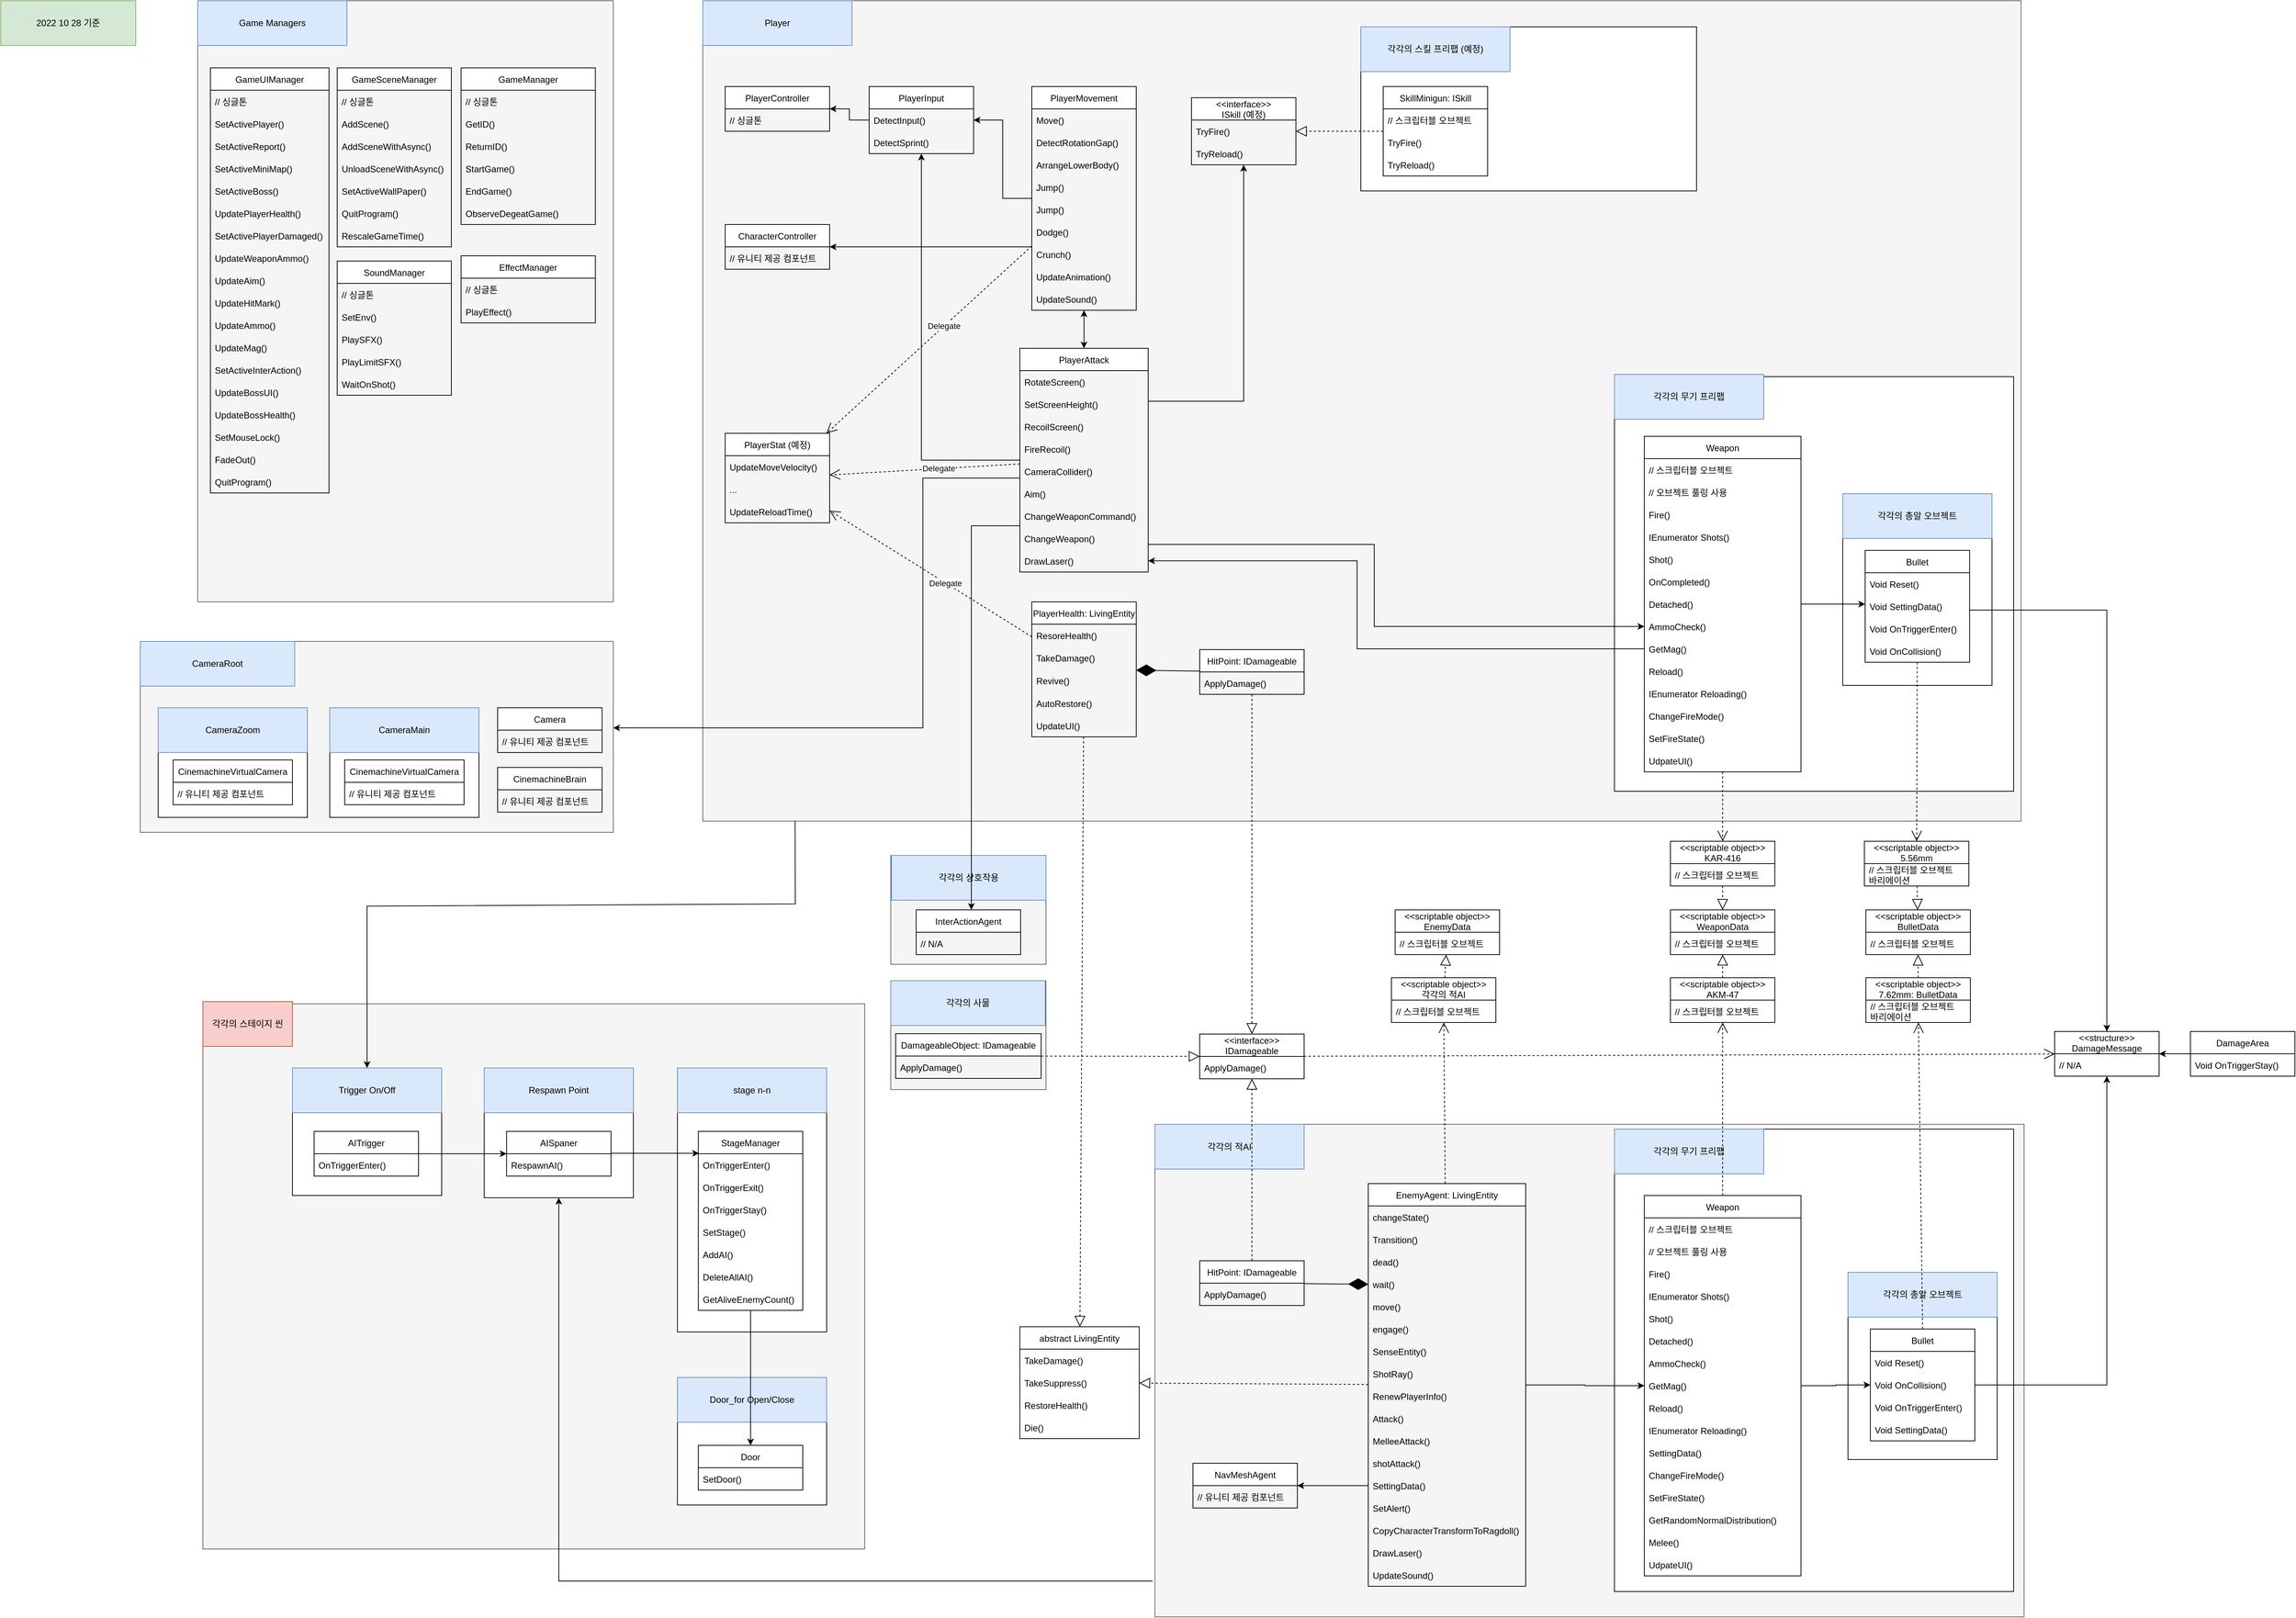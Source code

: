<mxfile version="18.2.0" type="device"><diagram id="0osJglPaGUOPHOddzbkt" name="Page-1"><mxGraphModel dx="4432" dy="2292" grid="0" gridSize="10" guides="1" tooltips="1" connect="1" arrows="1" fold="1" page="0" pageScale="1" pageWidth="827" pageHeight="1169" math="0" shadow="0"><root><mxCell id="0"/><mxCell id="1" parent="0"/><mxCell id="XN-JXEOfLwBvjM0H071P-92" value="" style="rounded=0;whiteSpace=wrap;html=1;fillColor=#f5f5f5;align=center;fontStyle=0;fontColor=#333333;strokeColor=#666666;" vertex="1" parent="1"><mxGeometry x="812" y="1166" width="208" height="146" as="geometry"/></mxCell><mxCell id="XN-JXEOfLwBvjM0H071P-93" value="&lt;span&gt;각각의 상호작용&lt;br&gt;&lt;/span&gt;" style="rounded=0;whiteSpace=wrap;html=1;fillColor=#dae8fc;strokeColor=#6c8ebf;fontStyle=0" vertex="1" parent="1"><mxGeometry x="813" y="1166" width="207" height="60" as="geometry"/></mxCell><mxCell id="XN-JXEOfLwBvjM0H071P-88" value="" style="rounded=0;whiteSpace=wrap;html=1;fillColor=#f5f5f5;align=center;fontStyle=0;fontColor=#333333;strokeColor=#666666;" vertex="1" parent="1"><mxGeometry x="812" y="1334" width="208" height="146" as="geometry"/></mxCell><mxCell id="xIXIPPDhOhx2zAYE83ge-1" value="" style="rounded=0;whiteSpace=wrap;html=1;fillColor=#f5f5f5;align=center;fontStyle=0;fontColor=#333333;strokeColor=#666666;" parent="1" vertex="1"><mxGeometry x="560" y="20" width="1767" height="1100" as="geometry"/></mxCell><mxCell id="mJPM_2cGIKrU0X_-EVMU-4" style="edgeStyle=orthogonalEdgeStyle;rounded=0;orthogonalLoop=1;jettySize=auto;html=1;" parent="1" source="xIXIPPDhOhx2zAYE83ge-14" target="xIXIPPDhOhx2zAYE83ge-8" edge="1"><mxGeometry relative="1" as="geometry"/></mxCell><mxCell id="VxlT0TbcMhtPpBo7xU9o-46" value="" style="rounded=0;whiteSpace=wrap;html=1;fillColor=#f5f5f5;align=center;fontStyle=0;fontColor=#333333;strokeColor=#666666;" parent="1" vertex="1"><mxGeometry x="1166" y="1526.5" width="1165" height="660.5" as="geometry"/></mxCell><mxCell id="NNaf4OXI80Ki_4tKh7JD-42" value="" style="rounded=0;whiteSpace=wrap;html=1;fillColor=#f5f5f5;align=center;fontStyle=0;fontColor=#333333;strokeColor=#666666;" parent="1" vertex="1"><mxGeometry x="-110" y="1365" width="887" height="731" as="geometry"/></mxCell><mxCell id="XN-JXEOfLwBvjM0H071P-3" value="" style="rounded=0;whiteSpace=wrap;html=1;align=center;fontStyle=0" vertex="1" parent="1"><mxGeometry x="10" y="1451" width="200" height="171" as="geometry"/></mxCell><mxCell id="XN-JXEOfLwBvjM0H071P-22" value="" style="rounded=0;whiteSpace=wrap;html=1;align=center;fontStyle=0" vertex="1" parent="1"><mxGeometry x="526" y="1866" width="200" height="171" as="geometry"/></mxCell><mxCell id="XN-JXEOfLwBvjM0H071P-1" value="" style="rounded=0;whiteSpace=wrap;html=1;align=center;fontStyle=0" vertex="1" parent="1"><mxGeometry x="267" y="1451" width="200" height="174" as="geometry"/></mxCell><mxCell id="NNaf4OXI80Ki_4tKh7JD-14" value="" style="rounded=0;whiteSpace=wrap;html=1;align=center;fontStyle=0;" parent="1" vertex="1"><mxGeometry x="1782" y="1533" width="535" height="620" as="geometry"/></mxCell><mxCell id="NNaf4OXI80Ki_4tKh7JD-26" value="" style="rounded=0;whiteSpace=wrap;html=1;fillColor=none;align=center;fontStyle=0" parent="1" vertex="1"><mxGeometry x="2095" y="1725.5" width="200" height="250.5" as="geometry"/></mxCell><mxCell id="HUwd-bSOxi3Ye25S1ATJ-5" value="" style="rounded=0;whiteSpace=wrap;html=1;fillColor=#f5f5f5;align=center;fontStyle=0;fontColor=#333333;strokeColor=#666666;" parent="1" vertex="1"><mxGeometry x="-117" y="20" width="557" height="806" as="geometry"/></mxCell><mxCell id="HUwd-bSOxi3Ye25S1ATJ-1" value="GameSceneManager" style="swimlane;fontStyle=0;childLayout=stackLayout;horizontal=1;startSize=30;horizontalStack=0;resizeParent=1;resizeParentMax=0;resizeLast=0;collapsible=1;marginBottom=0;" parent="1" vertex="1"><mxGeometry x="70" y="110" width="153" height="240" as="geometry"/></mxCell><mxCell id="HUwd-bSOxi3Ye25S1ATJ-2" value="// 싱글톤" style="text;strokeColor=none;fillColor=none;align=left;verticalAlign=middle;spacingLeft=4;spacingRight=4;overflow=hidden;points=[[0,0.5],[1,0.5]];portConstraint=eastwest;rotatable=0;fontStyle=0" parent="HUwd-bSOxi3Ye25S1ATJ-1" vertex="1"><mxGeometry y="30" width="153" height="30" as="geometry"/></mxCell><mxCell id="HUwd-bSOxi3Ye25S1ATJ-3" value="AddScene()" style="text;strokeColor=none;fillColor=none;align=left;verticalAlign=middle;spacingLeft=4;spacingRight=4;overflow=hidden;points=[[0,0.5],[1,0.5]];portConstraint=eastwest;rotatable=0;fontStyle=0" parent="HUwd-bSOxi3Ye25S1ATJ-1" vertex="1"><mxGeometry y="60" width="153" height="30" as="geometry"/></mxCell><mxCell id="Ig-64m8uNQ1dIYw4P4mK-12" value="AddSceneWithAsync()" style="text;strokeColor=none;fillColor=none;align=left;verticalAlign=middle;spacingLeft=4;spacingRight=4;overflow=hidden;points=[[0,0.5],[1,0.5]];portConstraint=eastwest;rotatable=0;fontStyle=0" parent="HUwd-bSOxi3Ye25S1ATJ-1" vertex="1"><mxGeometry y="90" width="153" height="30" as="geometry"/></mxCell><mxCell id="Ig-64m8uNQ1dIYw4P4mK-13" value="UnloadSceneWithAsync()" style="text;strokeColor=none;fillColor=none;align=left;verticalAlign=middle;spacingLeft=4;spacingRight=4;overflow=hidden;points=[[0,0.5],[1,0.5]];portConstraint=eastwest;rotatable=0;fontStyle=0" parent="HUwd-bSOxi3Ye25S1ATJ-1" vertex="1"><mxGeometry y="120" width="153" height="30" as="geometry"/></mxCell><mxCell id="HUwd-bSOxi3Ye25S1ATJ-6" value="SetActiveWallPaper()" style="text;strokeColor=none;fillColor=none;align=left;verticalAlign=middle;spacingLeft=4;spacingRight=4;overflow=hidden;points=[[0,0.5],[1,0.5]];portConstraint=eastwest;rotatable=0;fontStyle=0" parent="HUwd-bSOxi3Ye25S1ATJ-1" vertex="1"><mxGeometry y="150" width="153" height="30" as="geometry"/></mxCell><mxCell id="yhvp24Dye4RoB_YV_kTy-1" value="QuitProgram()" style="text;strokeColor=none;fillColor=none;align=left;verticalAlign=middle;spacingLeft=4;spacingRight=4;overflow=hidden;points=[[0,0.5],[1,0.5]];portConstraint=eastwest;rotatable=0;fontStyle=0" parent="HUwd-bSOxi3Ye25S1ATJ-1" vertex="1"><mxGeometry y="180" width="153" height="30" as="geometry"/></mxCell><mxCell id="VxlT0TbcMhtPpBo7xU9o-78" value="RescaleGameTime()" style="text;strokeColor=none;fillColor=none;align=left;verticalAlign=middle;spacingLeft=4;spacingRight=4;overflow=hidden;points=[[0,0.5],[1,0.5]];portConstraint=eastwest;rotatable=0;fontStyle=0" parent="HUwd-bSOxi3Ye25S1ATJ-1" vertex="1"><mxGeometry y="210" width="153" height="30" as="geometry"/></mxCell><mxCell id="HUwd-bSOxi3Ye25S1ATJ-8" value="&lt;span&gt;Game Managers&lt;/span&gt;" style="rounded=0;whiteSpace=wrap;html=1;fillColor=#dae8fc;strokeColor=#6c8ebf;fontStyle=0" parent="1" vertex="1"><mxGeometry x="-117" y="20" width="200" height="60" as="geometry"/></mxCell><mxCell id="HUwd-bSOxi3Ye25S1ATJ-13" value="GameUIManager" style="swimlane;fontStyle=0;childLayout=stackLayout;horizontal=1;startSize=30;horizontalStack=0;resizeParent=1;resizeParentMax=0;resizeLast=0;collapsible=1;marginBottom=0;" parent="1" vertex="1"><mxGeometry x="-100" y="110" width="159" height="570" as="geometry"/></mxCell><mxCell id="HUwd-bSOxi3Ye25S1ATJ-14" value="// 싱글톤" style="text;strokeColor=none;fillColor=none;align=left;verticalAlign=middle;spacingLeft=4;spacingRight=4;overflow=hidden;points=[[0,0.5],[1,0.5]];portConstraint=eastwest;rotatable=0;fontStyle=0" parent="HUwd-bSOxi3Ye25S1ATJ-13" vertex="1"><mxGeometry y="30" width="159" height="30" as="geometry"/></mxCell><mxCell id="XN-JXEOfLwBvjM0H071P-39" value="SetActivePlayer()" style="text;strokeColor=none;fillColor=none;align=left;verticalAlign=middle;spacingLeft=4;spacingRight=4;overflow=hidden;points=[[0,0.5],[1,0.5]];portConstraint=eastwest;rotatable=0;fontStyle=0" vertex="1" parent="HUwd-bSOxi3Ye25S1ATJ-13"><mxGeometry y="60" width="159" height="30" as="geometry"/></mxCell><mxCell id="XN-JXEOfLwBvjM0H071P-40" value="SetActiveReport()" style="text;strokeColor=none;fillColor=none;align=left;verticalAlign=middle;spacingLeft=4;spacingRight=4;overflow=hidden;points=[[0,0.5],[1,0.5]];portConstraint=eastwest;rotatable=0;fontStyle=0" vertex="1" parent="HUwd-bSOxi3Ye25S1ATJ-13"><mxGeometry y="90" width="159" height="30" as="geometry"/></mxCell><mxCell id="HUwd-bSOxi3Ye25S1ATJ-15" value="SetActiveMiniMap()" style="text;strokeColor=none;fillColor=none;align=left;verticalAlign=middle;spacingLeft=4;spacingRight=4;overflow=hidden;points=[[0,0.5],[1,0.5]];portConstraint=eastwest;rotatable=0;fontStyle=0" parent="HUwd-bSOxi3Ye25S1ATJ-13" vertex="1"><mxGeometry y="120" width="159" height="30" as="geometry"/></mxCell><mxCell id="XN-JXEOfLwBvjM0H071P-41" value="SetActiveBoss()" style="text;strokeColor=none;fillColor=none;align=left;verticalAlign=middle;spacingLeft=4;spacingRight=4;overflow=hidden;points=[[0,0.5],[1,0.5]];portConstraint=eastwest;rotatable=0;fontStyle=0" vertex="1" parent="HUwd-bSOxi3Ye25S1ATJ-13"><mxGeometry y="150" width="159" height="30" as="geometry"/></mxCell><mxCell id="yhvp24Dye4RoB_YV_kTy-8" value="UpdatePlayerHealth()" style="text;strokeColor=none;fillColor=none;align=left;verticalAlign=middle;spacingLeft=4;spacingRight=4;overflow=hidden;points=[[0,0.5],[1,0.5]];portConstraint=eastwest;rotatable=0;fontStyle=0" parent="HUwd-bSOxi3Ye25S1ATJ-13" vertex="1"><mxGeometry y="180" width="159" height="30" as="geometry"/></mxCell><mxCell id="XN-JXEOfLwBvjM0H071P-42" value="SetActivePlayerDamaged()" style="text;strokeColor=none;fillColor=none;align=left;verticalAlign=middle;spacingLeft=4;spacingRight=4;overflow=hidden;points=[[0,0.5],[1,0.5]];portConstraint=eastwest;rotatable=0;fontStyle=0" vertex="1" parent="HUwd-bSOxi3Ye25S1ATJ-13"><mxGeometry y="210" width="159" height="30" as="geometry"/></mxCell><mxCell id="yhvp24Dye4RoB_YV_kTy-15" value="UpdateWeaponAmmo()" style="text;strokeColor=none;fillColor=none;align=left;verticalAlign=middle;spacingLeft=4;spacingRight=4;overflow=hidden;points=[[0,0.5],[1,0.5]];portConstraint=eastwest;rotatable=0;fontStyle=0" parent="HUwd-bSOxi3Ye25S1ATJ-13" vertex="1"><mxGeometry y="240" width="159" height="30" as="geometry"/></mxCell><mxCell id="yhvp24Dye4RoB_YV_kTy-12" value="UpdateAim()" style="text;strokeColor=none;fillColor=none;align=left;verticalAlign=middle;spacingLeft=4;spacingRight=4;overflow=hidden;points=[[0,0.5],[1,0.5]];portConstraint=eastwest;rotatable=0;fontStyle=0" parent="HUwd-bSOxi3Ye25S1ATJ-13" vertex="1"><mxGeometry y="270" width="159" height="30" as="geometry"/></mxCell><mxCell id="yhvp24Dye4RoB_YV_kTy-10" value="UpdateHitMark()" style="text;strokeColor=none;fillColor=none;align=left;verticalAlign=middle;spacingLeft=4;spacingRight=4;overflow=hidden;points=[[0,0.5],[1,0.5]];portConstraint=eastwest;rotatable=0;fontStyle=0" parent="HUwd-bSOxi3Ye25S1ATJ-13" vertex="1"><mxGeometry y="300" width="159" height="30" as="geometry"/></mxCell><mxCell id="yhvp24Dye4RoB_YV_kTy-7" value="UpdateAmmo()" style="text;strokeColor=none;fillColor=none;align=left;verticalAlign=middle;spacingLeft=4;spacingRight=4;overflow=hidden;points=[[0,0.5],[1,0.5]];portConstraint=eastwest;rotatable=0;fontStyle=0" parent="HUwd-bSOxi3Ye25S1ATJ-13" vertex="1"><mxGeometry y="330" width="159" height="30" as="geometry"/></mxCell><mxCell id="XN-JXEOfLwBvjM0H071P-64" value="UpdateMag()" style="text;strokeColor=none;fillColor=none;align=left;verticalAlign=middle;spacingLeft=4;spacingRight=4;overflow=hidden;points=[[0,0.5],[1,0.5]];portConstraint=eastwest;rotatable=0;fontStyle=0" vertex="1" parent="HUwd-bSOxi3Ye25S1ATJ-13"><mxGeometry y="360" width="159" height="30" as="geometry"/></mxCell><mxCell id="XN-JXEOfLwBvjM0H071P-65" value="SetActiveInterAction()" style="text;strokeColor=none;fillColor=none;align=left;verticalAlign=middle;spacingLeft=4;spacingRight=4;overflow=hidden;points=[[0,0.5],[1,0.5]];portConstraint=eastwest;rotatable=0;fontStyle=0" vertex="1" parent="HUwd-bSOxi3Ye25S1ATJ-13"><mxGeometry y="390" width="159" height="30" as="geometry"/></mxCell><mxCell id="yhvp24Dye4RoB_YV_kTy-22" value="UpdateBossUI()" style="text;strokeColor=none;fillColor=none;align=left;verticalAlign=middle;spacingLeft=4;spacingRight=4;overflow=hidden;points=[[0,0.5],[1,0.5]];portConstraint=eastwest;rotatable=0;fontStyle=0" parent="HUwd-bSOxi3Ye25S1ATJ-13" vertex="1"><mxGeometry y="420" width="159" height="30" as="geometry"/></mxCell><mxCell id="yhvp24Dye4RoB_YV_kTy-21" value="UpdateBossHealth()" style="text;strokeColor=none;fillColor=none;align=left;verticalAlign=middle;spacingLeft=4;spacingRight=4;overflow=hidden;points=[[0,0.5],[1,0.5]];portConstraint=eastwest;rotatable=0;fontStyle=0" parent="HUwd-bSOxi3Ye25S1ATJ-13" vertex="1"><mxGeometry y="450" width="159" height="30" as="geometry"/></mxCell><mxCell id="yhvp24Dye4RoB_YV_kTy-23" value="SetMouseLock()" style="text;strokeColor=none;fillColor=none;align=left;verticalAlign=middle;spacingLeft=4;spacingRight=4;overflow=hidden;points=[[0,0.5],[1,0.5]];portConstraint=eastwest;rotatable=0;fontStyle=0" parent="HUwd-bSOxi3Ye25S1ATJ-13" vertex="1"><mxGeometry y="480" width="159" height="30" as="geometry"/></mxCell><mxCell id="XN-JXEOfLwBvjM0H071P-37" value="FadeOut()" style="text;strokeColor=none;fillColor=none;align=left;verticalAlign=middle;spacingLeft=4;spacingRight=4;overflow=hidden;points=[[0,0.5],[1,0.5]];portConstraint=eastwest;rotatable=0;fontStyle=0" vertex="1" parent="HUwd-bSOxi3Ye25S1ATJ-13"><mxGeometry y="510" width="159" height="30" as="geometry"/></mxCell><mxCell id="XN-JXEOfLwBvjM0H071P-38" value="QuitProgram()" style="text;strokeColor=none;fillColor=none;align=left;verticalAlign=middle;spacingLeft=4;spacingRight=4;overflow=hidden;points=[[0,0.5],[1,0.5]];portConstraint=eastwest;rotatable=0;fontStyle=0" vertex="1" parent="HUwd-bSOxi3Ye25S1ATJ-13"><mxGeometry y="540" width="159" height="30" as="geometry"/></mxCell><mxCell id="eIv_95yvwX93g6f89n0--5" value="각각의 스테이지 씬" style="rounded=0;whiteSpace=wrap;html=1;fillColor=#f8cecc;strokeColor=#b85450;fontStyle=0" parent="1" vertex="1"><mxGeometry x="-110" y="1362" width="120" height="60" as="geometry"/></mxCell><mxCell id="eIv_95yvwX93g6f89n0--16" value="GameManager" style="swimlane;fontStyle=0;childLayout=stackLayout;horizontal=1;startSize=30;horizontalStack=0;resizeParent=1;resizeParentMax=0;resizeLast=0;collapsible=1;marginBottom=0;" parent="1" vertex="1"><mxGeometry x="236" y="110" width="180" height="210" as="geometry"/></mxCell><mxCell id="eIv_95yvwX93g6f89n0--17" value="// 싱글톤" style="text;strokeColor=none;fillColor=none;align=left;verticalAlign=middle;spacingLeft=4;spacingRight=4;overflow=hidden;points=[[0,0.5],[1,0.5]];portConstraint=eastwest;rotatable=0;fontStyle=0" parent="eIv_95yvwX93g6f89n0--16" vertex="1"><mxGeometry y="30" width="180" height="30" as="geometry"/></mxCell><mxCell id="Ig-64m8uNQ1dIYw4P4mK-10" value="GetID()" style="text;strokeColor=none;fillColor=none;align=left;verticalAlign=middle;spacingLeft=4;spacingRight=4;overflow=hidden;points=[[0,0.5],[1,0.5]];portConstraint=eastwest;rotatable=0;fontStyle=0" parent="eIv_95yvwX93g6f89n0--16" vertex="1"><mxGeometry y="60" width="180" height="30" as="geometry"/></mxCell><mxCell id="Ig-64m8uNQ1dIYw4P4mK-11" value="ReturnID()" style="text;strokeColor=none;fillColor=none;align=left;verticalAlign=middle;spacingLeft=4;spacingRight=4;overflow=hidden;points=[[0,0.5],[1,0.5]];portConstraint=eastwest;rotatable=0;fontStyle=0" parent="eIv_95yvwX93g6f89n0--16" vertex="1"><mxGeometry y="90" width="180" height="30" as="geometry"/></mxCell><mxCell id="XN-JXEOfLwBvjM0H071P-36" value="StartGame()" style="text;strokeColor=none;fillColor=none;align=left;verticalAlign=middle;spacingLeft=4;spacingRight=4;overflow=hidden;points=[[0,0.5],[1,0.5]];portConstraint=eastwest;rotatable=0;fontStyle=0" vertex="1" parent="eIv_95yvwX93g6f89n0--16"><mxGeometry y="120" width="180" height="30" as="geometry"/></mxCell><mxCell id="jy0yilOi3w69roBKtqqD-41" value="EndGame()" style="text;strokeColor=none;fillColor=none;align=left;verticalAlign=middle;spacingLeft=4;spacingRight=4;overflow=hidden;points=[[0,0.5],[1,0.5]];portConstraint=eastwest;rotatable=0;fontStyle=0" parent="eIv_95yvwX93g6f89n0--16" vertex="1"><mxGeometry y="150" width="180" height="30" as="geometry"/></mxCell><mxCell id="jy0yilOi3w69roBKtqqD-45" value="ObserveDegeatGame()" style="text;strokeColor=none;fillColor=none;align=left;verticalAlign=middle;spacingLeft=4;spacingRight=4;overflow=hidden;points=[[0,0.5],[1,0.5]];portConstraint=eastwest;rotatable=0;fontStyle=0" parent="eIv_95yvwX93g6f89n0--16" vertex="1"><mxGeometry y="180" width="180" height="30" as="geometry"/></mxCell><mxCell id="eIv_95yvwX93g6f89n0--27" value="" style="rounded=0;whiteSpace=wrap;html=1;align=center;fontStyle=0" parent="1" vertex="1"><mxGeometry x="526" y="1453" width="200" height="352" as="geometry"/></mxCell><mxCell id="eIv_95yvwX93g6f89n0--28" value="StageManager" style="swimlane;fontStyle=0;childLayout=stackLayout;horizontal=1;startSize=30;horizontalStack=0;resizeParent=1;resizeParentMax=0;resizeLast=0;collapsible=1;marginBottom=0;" parent="1" vertex="1"><mxGeometry x="554" y="1536" width="140" height="240" as="geometry"/></mxCell><mxCell id="Ig-64m8uNQ1dIYw4P4mK-15" value="OnTriggerEnter()" style="text;strokeColor=none;fillColor=none;align=left;verticalAlign=middle;spacingLeft=4;spacingRight=4;overflow=hidden;points=[[0,0.5],[1,0.5]];portConstraint=eastwest;rotatable=0;fontStyle=0" parent="eIv_95yvwX93g6f89n0--28" vertex="1"><mxGeometry y="30" width="140" height="30" as="geometry"/></mxCell><mxCell id="Ig-64m8uNQ1dIYw4P4mK-16" value="OnTriggerExit()" style="text;strokeColor=none;fillColor=none;align=left;verticalAlign=middle;spacingLeft=4;spacingRight=4;overflow=hidden;points=[[0,0.5],[1,0.5]];portConstraint=eastwest;rotatable=0;fontStyle=0" parent="eIv_95yvwX93g6f89n0--28" vertex="1"><mxGeometry y="60" width="140" height="30" as="geometry"/></mxCell><mxCell id="Ig-64m8uNQ1dIYw4P4mK-17" value="OnTriggerStay()" style="text;strokeColor=none;fillColor=none;align=left;verticalAlign=middle;spacingLeft=4;spacingRight=4;overflow=hidden;points=[[0,0.5],[1,0.5]];portConstraint=eastwest;rotatable=0;fontStyle=0" parent="eIv_95yvwX93g6f89n0--28" vertex="1"><mxGeometry y="90" width="140" height="30" as="geometry"/></mxCell><mxCell id="Ig-64m8uNQ1dIYw4P4mK-18" value="SetStage()" style="text;strokeColor=none;fillColor=none;align=left;verticalAlign=middle;spacingLeft=4;spacingRight=4;overflow=hidden;points=[[0,0.5],[1,0.5]];portConstraint=eastwest;rotatable=0;fontStyle=0" parent="eIv_95yvwX93g6f89n0--28" vertex="1"><mxGeometry y="120" width="140" height="30" as="geometry"/></mxCell><mxCell id="eIv_95yvwX93g6f89n0--60" value="AddAI()" style="text;strokeColor=none;fillColor=none;align=left;verticalAlign=middle;spacingLeft=4;spacingRight=4;overflow=hidden;points=[[0,0.5],[1,0.5]];portConstraint=eastwest;rotatable=0;fontStyle=0" parent="eIv_95yvwX93g6f89n0--28" vertex="1"><mxGeometry y="150" width="140" height="30" as="geometry"/></mxCell><mxCell id="eIv_95yvwX93g6f89n0--34" value="DeleteAllAI()" style="text;strokeColor=none;fillColor=none;align=left;verticalAlign=middle;spacingLeft=4;spacingRight=4;overflow=hidden;points=[[0,0.5],[1,0.5]];portConstraint=eastwest;rotatable=0;fontStyle=0" parent="eIv_95yvwX93g6f89n0--28" vertex="1"><mxGeometry y="180" width="140" height="30" as="geometry"/></mxCell><mxCell id="XN-JXEOfLwBvjM0H071P-9" value="GetAliveEnemyCount()" style="text;strokeColor=none;fillColor=none;align=left;verticalAlign=middle;spacingLeft=4;spacingRight=4;overflow=hidden;points=[[0,0.5],[1,0.5]];portConstraint=eastwest;rotatable=0;fontStyle=0" vertex="1" parent="eIv_95yvwX93g6f89n0--28"><mxGeometry y="210" width="140" height="30" as="geometry"/></mxCell><mxCell id="eIv_95yvwX93g6f89n0--31" value="stage n-n" style="rounded=0;whiteSpace=wrap;html=1;fillColor=#dae8fc;strokeColor=#6c8ebf;fontStyle=0" parent="1" vertex="1"><mxGeometry x="526" y="1451" width="200" height="60" as="geometry"/></mxCell><mxCell id="eIv_95yvwX93g6f89n0--51" value="AISpaner" style="swimlane;fontStyle=0;childLayout=stackLayout;horizontal=1;startSize=30;horizontalStack=0;resizeParent=1;resizeParentMax=0;resizeLast=0;collapsible=1;marginBottom=0;" parent="1" vertex="1"><mxGeometry x="297" y="1536" width="140" height="60" as="geometry"/></mxCell><mxCell id="eIv_95yvwX93g6f89n0--52" value="RespawnAI()" style="text;strokeColor=none;fillColor=none;align=left;verticalAlign=middle;spacingLeft=4;spacingRight=4;overflow=hidden;points=[[0,0.5],[1,0.5]];portConstraint=eastwest;rotatable=0;fontStyle=0" parent="eIv_95yvwX93g6f89n0--51" vertex="1"><mxGeometry y="30" width="140" height="30" as="geometry"/></mxCell><mxCell id="xIXIPPDhOhx2zAYE83ge-2" value="CharacterController" style="swimlane;fontStyle=0;childLayout=stackLayout;horizontal=1;startSize=30;horizontalStack=0;resizeParent=1;resizeParentMax=0;resizeLast=0;collapsible=1;marginBottom=0;" parent="1" vertex="1"><mxGeometry x="590" y="320" width="140" height="60" as="geometry"/></mxCell><mxCell id="xIXIPPDhOhx2zAYE83ge-3" value="// 유니티 제공 컴포넌트" style="text;strokeColor=none;fillColor=none;align=left;verticalAlign=middle;spacingLeft=4;spacingRight=4;overflow=hidden;points=[[0,0.5],[1,0.5]];portConstraint=eastwest;rotatable=0;fontStyle=0" parent="xIXIPPDhOhx2zAYE83ge-2" vertex="1"><mxGeometry y="30" width="140" height="30" as="geometry"/></mxCell><mxCell id="xIXIPPDhOhx2zAYE83ge-5" value="&lt;span&gt;Player&lt;/span&gt;" style="rounded=0;whiteSpace=wrap;html=1;fillColor=#dae8fc;strokeColor=#6c8ebf;fontStyle=0" parent="1" vertex="1"><mxGeometry x="560" y="20" width="200" height="60" as="geometry"/></mxCell><mxCell id="xIXIPPDhOhx2zAYE83ge-8" value="PlayerInput" style="swimlane;fontStyle=0;childLayout=stackLayout;horizontal=1;startSize=30;horizontalStack=0;resizeParent=1;resizeParentMax=0;resizeLast=0;collapsible=1;marginBottom=0;" parent="1" vertex="1"><mxGeometry x="783" y="135" width="140" height="90" as="geometry"/></mxCell><mxCell id="xIXIPPDhOhx2zAYE83ge-9" value="DetectInput()" style="text;strokeColor=none;fillColor=none;align=left;verticalAlign=middle;spacingLeft=4;spacingRight=4;overflow=hidden;points=[[0,0.5],[1,0.5]];portConstraint=eastwest;rotatable=0;fontStyle=0" parent="xIXIPPDhOhx2zAYE83ge-8" vertex="1"><mxGeometry y="30" width="140" height="30" as="geometry"/></mxCell><mxCell id="IdXWveBW_qT4y9pzaD94-1" value="DetectSprint()" style="text;strokeColor=none;fillColor=none;align=left;verticalAlign=middle;spacingLeft=4;spacingRight=4;overflow=hidden;points=[[0,0.5],[1,0.5]];portConstraint=eastwest;rotatable=0;fontStyle=0" parent="xIXIPPDhOhx2zAYE83ge-8" vertex="1"><mxGeometry y="60" width="140" height="30" as="geometry"/></mxCell><mxCell id="Wn9TpHs97qv92ZLhSCf5-45" style="edgeStyle=orthogonalEdgeStyle;rounded=0;orthogonalLoop=1;jettySize=auto;html=1;fontStyle=0" parent="1" source="xIXIPPDhOhx2zAYE83ge-14" target="xIXIPPDhOhx2zAYE83ge-16" edge="1"><mxGeometry relative="1" as="geometry"/></mxCell><mxCell id="Wn9TpHs97qv92ZLhSCf5-58" style="edgeStyle=orthogonalEdgeStyle;rounded=0;orthogonalLoop=1;jettySize=auto;html=1;fontStyle=0" parent="1" source="xIXIPPDhOhx2zAYE83ge-16" target="xIXIPPDhOhx2zAYE83ge-49" edge="1"><mxGeometry relative="1" as="geometry"><Array as="points"><mxPoint x="855" y="660"/><mxPoint x="855" y="995"/></Array><mxPoint x="394" y="995" as="targetPoint"/></mxGeometry></mxCell><mxCell id="xIXIPPDhOhx2zAYE83ge-14" value="PlayerMovement" style="swimlane;fontStyle=0;childLayout=stackLayout;horizontal=1;startSize=30;horizontalStack=0;resizeParent=1;resizeParentMax=0;resizeLast=0;collapsible=1;marginBottom=0;" parent="1" vertex="1"><mxGeometry x="1001" y="135" width="140" height="300" as="geometry"/></mxCell><mxCell id="xIXIPPDhOhx2zAYE83ge-15" value="Move()" style="text;strokeColor=none;fillColor=none;align=left;verticalAlign=middle;spacingLeft=4;spacingRight=4;overflow=hidden;points=[[0,0.5],[1,0.5]];portConstraint=eastwest;rotatable=0;fontStyle=0" parent="xIXIPPDhOhx2zAYE83ge-14" vertex="1"><mxGeometry y="30" width="140" height="30" as="geometry"/></mxCell><mxCell id="VxlT0TbcMhtPpBo7xU9o-2" value="DetectRotationGap()" style="text;strokeColor=none;fillColor=none;align=left;verticalAlign=middle;spacingLeft=4;spacingRight=4;overflow=hidden;points=[[0,0.5],[1,0.5]];portConstraint=eastwest;rotatable=0;fontStyle=0" parent="xIXIPPDhOhx2zAYE83ge-14" vertex="1"><mxGeometry y="60" width="140" height="30" as="geometry"/></mxCell><mxCell id="VxlT0TbcMhtPpBo7xU9o-7" value="ArrangeLowerBody()" style="text;strokeColor=none;fillColor=none;align=left;verticalAlign=middle;spacingLeft=4;spacingRight=4;overflow=hidden;points=[[0,0.5],[1,0.5]];portConstraint=eastwest;rotatable=0;fontStyle=0" parent="xIXIPPDhOhx2zAYE83ge-14" vertex="1"><mxGeometry y="90" width="140" height="30" as="geometry"/></mxCell><mxCell id="XN-JXEOfLwBvjM0H071P-87" value="Jump()" style="text;strokeColor=none;fillColor=none;align=left;verticalAlign=middle;spacingLeft=4;spacingRight=4;overflow=hidden;points=[[0,0.5],[1,0.5]];portConstraint=eastwest;rotatable=0;fontStyle=0" vertex="1" parent="xIXIPPDhOhx2zAYE83ge-14"><mxGeometry y="120" width="140" height="30" as="geometry"/></mxCell><mxCell id="VxlT0TbcMhtPpBo7xU9o-6" value="Jump()" style="text;strokeColor=none;fillColor=none;align=left;verticalAlign=middle;spacingLeft=4;spacingRight=4;overflow=hidden;points=[[0,0.5],[1,0.5]];portConstraint=eastwest;rotatable=0;fontStyle=0" parent="xIXIPPDhOhx2zAYE83ge-14" vertex="1"><mxGeometry y="150" width="140" height="30" as="geometry"/></mxCell><mxCell id="VxlT0TbcMhtPpBo7xU9o-5" value="Dodge()" style="text;strokeColor=none;fillColor=none;align=left;verticalAlign=middle;spacingLeft=4;spacingRight=4;overflow=hidden;points=[[0,0.5],[1,0.5]];portConstraint=eastwest;rotatable=0;fontStyle=0" parent="xIXIPPDhOhx2zAYE83ge-14" vertex="1"><mxGeometry y="180" width="140" height="30" as="geometry"/></mxCell><mxCell id="VxlT0TbcMhtPpBo7xU9o-4" value="Crunch()" style="text;strokeColor=none;fillColor=none;align=left;verticalAlign=middle;spacingLeft=4;spacingRight=4;overflow=hidden;points=[[0,0.5],[1,0.5]];portConstraint=eastwest;rotatable=0;fontStyle=0" parent="xIXIPPDhOhx2zAYE83ge-14" vertex="1"><mxGeometry y="210" width="140" height="30" as="geometry"/></mxCell><mxCell id="Pw7vqEldSoTNO792uASD-4" value="UpdateAnimation()" style="text;strokeColor=none;fillColor=none;align=left;verticalAlign=middle;spacingLeft=4;spacingRight=4;overflow=hidden;points=[[0,0.5],[1,0.5]];portConstraint=eastwest;rotatable=0;fontStyle=0" parent="xIXIPPDhOhx2zAYE83ge-14" vertex="1"><mxGeometry y="240" width="140" height="30" as="geometry"/></mxCell><mxCell id="XN-JXEOfLwBvjM0H071P-80" value="UpdateSound()" style="text;strokeColor=none;fillColor=none;align=left;verticalAlign=middle;spacingLeft=4;spacingRight=4;overflow=hidden;points=[[0,0.5],[1,0.5]];portConstraint=eastwest;rotatable=0;fontStyle=0" vertex="1" parent="xIXIPPDhOhx2zAYE83ge-14"><mxGeometry y="270" width="140" height="30" as="geometry"/></mxCell><mxCell id="Wn9TpHs97qv92ZLhSCf5-44" style="edgeStyle=orthogonalEdgeStyle;rounded=0;orthogonalLoop=1;jettySize=auto;html=1;fontStyle=0" parent="1" source="xIXIPPDhOhx2zAYE83ge-16" target="xIXIPPDhOhx2zAYE83ge-14" edge="1"><mxGeometry relative="1" as="geometry"/></mxCell><mxCell id="mJPM_2cGIKrU0X_-EVMU-3" style="edgeStyle=orthogonalEdgeStyle;rounded=0;orthogonalLoop=1;jettySize=auto;html=1;" parent="1" source="xIXIPPDhOhx2zAYE83ge-16" target="xIXIPPDhOhx2zAYE83ge-8" edge="1"><mxGeometry relative="1" as="geometry"/></mxCell><mxCell id="uWLVoyOntVBiQ4rMYIkR-1" style="edgeStyle=orthogonalEdgeStyle;rounded=0;orthogonalLoop=1;jettySize=auto;html=1;" parent="1" source="xIXIPPDhOhx2zAYE83ge-16" target="Wn9TpHs97qv92ZLhSCf5-7" edge="1"><mxGeometry relative="1" as="geometry"><Array as="points"><mxPoint x="1285" y="557"/></Array></mxGeometry></mxCell><mxCell id="xIXIPPDhOhx2zAYE83ge-16" value="PlayerAttack" style="swimlane;fontStyle=0;childLayout=stackLayout;horizontal=1;startSize=30;horizontalStack=0;resizeParent=1;resizeParentMax=0;resizeLast=0;collapsible=1;marginBottom=0;" parent="1" vertex="1"><mxGeometry x="985" y="486" width="172" height="300" as="geometry"/></mxCell><mxCell id="VxlT0TbcMhtPpBo7xU9o-1" value="RotateScreen()" style="text;strokeColor=none;fillColor=none;align=left;verticalAlign=middle;spacingLeft=4;spacingRight=4;overflow=hidden;points=[[0,0.5],[1,0.5]];portConstraint=eastwest;rotatable=0;fontStyle=0" parent="xIXIPPDhOhx2zAYE83ge-16" vertex="1"><mxGeometry y="30" width="172" height="30" as="geometry"/></mxCell><mxCell id="XN-JXEOfLwBvjM0H071P-74" value="SetScreenHeight()" style="text;strokeColor=none;fillColor=none;align=left;verticalAlign=middle;spacingLeft=4;spacingRight=4;overflow=hidden;points=[[0,0.5],[1,0.5]];portConstraint=eastwest;rotatable=0;fontStyle=0" vertex="1" parent="xIXIPPDhOhx2zAYE83ge-16"><mxGeometry y="60" width="172" height="30" as="geometry"/></mxCell><mxCell id="XN-JXEOfLwBvjM0H071P-75" value="RecoilScreen()" style="text;strokeColor=none;fillColor=none;align=left;verticalAlign=middle;spacingLeft=4;spacingRight=4;overflow=hidden;points=[[0,0.5],[1,0.5]];portConstraint=eastwest;rotatable=0;fontStyle=0" vertex="1" parent="xIXIPPDhOhx2zAYE83ge-16"><mxGeometry y="90" width="172" height="30" as="geometry"/></mxCell><mxCell id="XN-JXEOfLwBvjM0H071P-76" value="FireRecoil()" style="text;strokeColor=none;fillColor=none;align=left;verticalAlign=middle;spacingLeft=4;spacingRight=4;overflow=hidden;points=[[0,0.5],[1,0.5]];portConstraint=eastwest;rotatable=0;fontStyle=0" vertex="1" parent="xIXIPPDhOhx2zAYE83ge-16"><mxGeometry y="120" width="172" height="30" as="geometry"/></mxCell><mxCell id="XN-JXEOfLwBvjM0H071P-77" value="CameraCollider()" style="text;strokeColor=none;fillColor=none;align=left;verticalAlign=middle;spacingLeft=4;spacingRight=4;overflow=hidden;points=[[0,0.5],[1,0.5]];portConstraint=eastwest;rotatable=0;fontStyle=0" vertex="1" parent="xIXIPPDhOhx2zAYE83ge-16"><mxGeometry y="150" width="172" height="30" as="geometry"/></mxCell><mxCell id="VxlT0TbcMhtPpBo7xU9o-3" value="Aim()" style="text;strokeColor=none;fillColor=none;align=left;verticalAlign=middle;spacingLeft=4;spacingRight=4;overflow=hidden;points=[[0,0.5],[1,0.5]];portConstraint=eastwest;rotatable=0;fontStyle=0" parent="xIXIPPDhOhx2zAYE83ge-16" vertex="1"><mxGeometry y="180" width="172" height="30" as="geometry"/></mxCell><mxCell id="XN-JXEOfLwBvjM0H071P-78" value="ChangeWeaponCommand()" style="text;strokeColor=none;fillColor=none;align=left;verticalAlign=middle;spacingLeft=4;spacingRight=4;overflow=hidden;points=[[0,0.5],[1,0.5]];portConstraint=eastwest;rotatable=0;fontStyle=0" vertex="1" parent="xIXIPPDhOhx2zAYE83ge-16"><mxGeometry y="210" width="172" height="30" as="geometry"/></mxCell><mxCell id="jy0yilOi3w69roBKtqqD-2" value="ChangeWeapon()" style="text;strokeColor=none;fillColor=none;align=left;verticalAlign=middle;spacingLeft=4;spacingRight=4;overflow=hidden;points=[[0,0.5],[1,0.5]];portConstraint=eastwest;rotatable=0;fontStyle=0" parent="xIXIPPDhOhx2zAYE83ge-16" vertex="1"><mxGeometry y="240" width="172" height="30" as="geometry"/></mxCell><mxCell id="Pw7vqEldSoTNO792uASD-6" value="DrawLaser()" style="text;strokeColor=none;fillColor=none;align=left;verticalAlign=middle;spacingLeft=4;spacingRight=4;overflow=hidden;points=[[0,0.5],[1,0.5]];portConstraint=eastwest;rotatable=0;fontStyle=0" parent="xIXIPPDhOhx2zAYE83ge-16" vertex="1"><mxGeometry y="270" width="172" height="30" as="geometry"/></mxCell><mxCell id="2SWquJfkKzU82YxxXnpP-4" style="edgeStyle=orthogonalEdgeStyle;rounded=0;orthogonalLoop=1;jettySize=auto;html=1;" parent="1" source="xIXIPPDhOhx2zAYE83ge-16" target="2SWquJfkKzU82YxxXnpP-1" edge="1"><mxGeometry relative="1" as="geometry"><Array as="points"><mxPoint x="920" y="724"/></Array><mxPoint x="915" y="1147" as="targetPoint"/></mxGeometry></mxCell><mxCell id="xIXIPPDhOhx2zAYE83ge-18" value="PlayerHealth: LivingEntity" style="swimlane;fontStyle=0;childLayout=stackLayout;horizontal=1;startSize=30;horizontalStack=0;resizeParent=1;resizeParentMax=0;resizeLast=0;collapsible=1;marginBottom=0;" parent="1" vertex="1"><mxGeometry x="1001" y="826" width="140" height="181" as="geometry"/></mxCell><mxCell id="XN-JXEOfLwBvjM0H071P-79" value="ResoreHealth()" style="text;strokeColor=none;fillColor=none;align=left;verticalAlign=middle;spacingLeft=4;spacingRight=4;overflow=hidden;points=[[0,0.5],[1,0.5]];portConstraint=eastwest;rotatable=0;fontStyle=0" vertex="1" parent="xIXIPPDhOhx2zAYE83ge-18"><mxGeometry y="30" width="140" height="30" as="geometry"/></mxCell><mxCell id="VxlT0TbcMhtPpBo7xU9o-21" value="TakeDamage()" style="text;strokeColor=none;fillColor=none;align=left;verticalAlign=middle;spacingLeft=4;spacingRight=4;overflow=hidden;points=[[0,0.5],[1,0.5]];portConstraint=eastwest;rotatable=0;fontStyle=0" parent="xIXIPPDhOhx2zAYE83ge-18" vertex="1"><mxGeometry y="60" width="140" height="30" as="geometry"/></mxCell><mxCell id="VxlT0TbcMhtPpBo7xU9o-25" value="Revive()" style="text;strokeColor=none;fillColor=none;align=left;verticalAlign=middle;spacingLeft=4;spacingRight=4;overflow=hidden;points=[[0,0.5],[1,0.5]];portConstraint=eastwest;rotatable=0;fontStyle=0" parent="xIXIPPDhOhx2zAYE83ge-18" vertex="1"><mxGeometry y="90" width="140" height="31" as="geometry"/></mxCell><mxCell id="VxlT0TbcMhtPpBo7xU9o-22" value="AutoRestore()" style="text;strokeColor=none;fillColor=none;align=left;verticalAlign=middle;spacingLeft=4;spacingRight=4;overflow=hidden;points=[[0,0.5],[1,0.5]];portConstraint=eastwest;rotatable=0;fontStyle=0" parent="xIXIPPDhOhx2zAYE83ge-18" vertex="1"><mxGeometry y="121" width="140" height="30" as="geometry"/></mxCell><mxCell id="Ig-64m8uNQ1dIYw4P4mK-19" value="UpdateUI()" style="text;strokeColor=none;fillColor=none;align=left;verticalAlign=middle;spacingLeft=4;spacingRight=4;overflow=hidden;points=[[0,0.5],[1,0.5]];portConstraint=eastwest;rotatable=0;fontStyle=0" parent="xIXIPPDhOhx2zAYE83ge-18" vertex="1"><mxGeometry y="151" width="140" height="30" as="geometry"/></mxCell><mxCell id="xIXIPPDhOhx2zAYE83ge-20" value="PlayerController" style="swimlane;fontStyle=0;childLayout=stackLayout;horizontal=1;startSize=30;horizontalStack=0;resizeParent=1;resizeParentMax=0;resizeLast=0;collapsible=1;marginBottom=0;verticalAlign=middle;" parent="1" vertex="1"><mxGeometry x="590" y="135" width="140" height="60" as="geometry"><mxRectangle x="560" y="190" width="160" height="50" as="alternateBounds"/></mxGeometry></mxCell><mxCell id="xIXIPPDhOhx2zAYE83ge-21" value="// 싱글톤" style="text;strokeColor=none;fillColor=none;align=left;verticalAlign=middle;spacingLeft=4;spacingRight=4;overflow=hidden;points=[[0,0.5],[1,0.5]];portConstraint=eastwest;rotatable=0;fontStyle=0" parent="xIXIPPDhOhx2zAYE83ge-20" vertex="1"><mxGeometry y="30" width="140" height="30" as="geometry"/></mxCell><mxCell id="xIXIPPDhOhx2zAYE83ge-22" value="" style="rounded=0;whiteSpace=wrap;html=1;align=center;fontStyle=0" parent="1" vertex="1"><mxGeometry x="1782" y="524" width="535" height="556" as="geometry"/></mxCell><mxCell id="xIXIPPDhOhx2zAYE83ge-25" value="&lt;span&gt;각각의 무기 프리팹&lt;br&gt;&lt;/span&gt;" style="rounded=0;whiteSpace=wrap;html=1;fillColor=#dae8fc;strokeColor=#6c8ebf;fontStyle=0" parent="1" vertex="1"><mxGeometry x="1782" y="521" width="200" height="60" as="geometry"/></mxCell><mxCell id="Wn9TpHs97qv92ZLhSCf5-48" style="edgeStyle=orthogonalEdgeStyle;rounded=0;orthogonalLoop=1;jettySize=auto;html=1;fontStyle=0" parent="1" source="jy0yilOi3w69roBKtqqD-23" target="mHtPJuMP8LBn62S9kucR-19" edge="1"><mxGeometry relative="1" as="geometry"><Array as="points"><mxPoint x="2049" y="829"/><mxPoint x="2049" y="829"/></Array><mxPoint x="1972.077" y="1124" as="sourcePoint"/></mxGeometry></mxCell><mxCell id="xIXIPPDhOhx2zAYE83ge-43" value="" style="rounded=0;whiteSpace=wrap;html=1;fillColor=none;align=center;fontStyle=0" parent="1" vertex="1"><mxGeometry x="2088" y="681" width="200" height="257" as="geometry"/></mxCell><mxCell id="xIXIPPDhOhx2zAYE83ge-44" value="&lt;span&gt;각각의 총알 오브젝트&lt;br&gt;&lt;/span&gt;" style="rounded=0;whiteSpace=wrap;html=1;fillColor=#dae8fc;strokeColor=#6c8ebf;fontStyle=0" parent="1" vertex="1"><mxGeometry x="2088" y="681" width="200" height="60" as="geometry"/></mxCell><mxCell id="xIXIPPDhOhx2zAYE83ge-47" value="&lt;&lt;scriptable object&gt;&gt;&#10;5.56mm" style="swimlane;fontStyle=0;childLayout=stackLayout;horizontal=1;startSize=30;horizontalStack=0;resizeParent=1;resizeParentMax=0;resizeLast=0;collapsible=1;marginBottom=0;" parent="1" vertex="1"><mxGeometry x="2117" y="1147" width="140" height="60" as="geometry"/></mxCell><mxCell id="NNaf4OXI80Ki_4tKh7JD-35" value="// 스크립터블 오브젝트&#10;바리에이션" style="text;strokeColor=none;fillColor=none;align=left;verticalAlign=middle;spacingLeft=4;spacingRight=4;overflow=hidden;points=[[0,0.5],[1,0.5]];portConstraint=eastwest;rotatable=0;fontStyle=0" parent="xIXIPPDhOhx2zAYE83ge-47" vertex="1"><mxGeometry y="30" width="140" height="30" as="geometry"/></mxCell><mxCell id="xIXIPPDhOhx2zAYE83ge-49" value="" style="rounded=0;whiteSpace=wrap;html=1;fillColor=#f5f5f5;align=center;fontStyle=0;fontColor=#333333;strokeColor=#666666;" parent="1" vertex="1"><mxGeometry x="-194" y="879" width="634" height="256" as="geometry"/></mxCell><mxCell id="xIXIPPDhOhx2zAYE83ge-50" value="Camera" style="swimlane;fontStyle=0;childLayout=stackLayout;horizontal=1;startSize=30;horizontalStack=0;resizeParent=1;resizeParentMax=0;resizeLast=0;collapsible=1;marginBottom=0;" parent="1" vertex="1"><mxGeometry x="285" y="968" width="140" height="60" as="geometry"/></mxCell><mxCell id="xIXIPPDhOhx2zAYE83ge-51" value="// 유니티 제공 컴포넌트" style="text;strokeColor=none;fillColor=none;align=left;verticalAlign=middle;spacingLeft=4;spacingRight=4;overflow=hidden;points=[[0,0.5],[1,0.5]];portConstraint=eastwest;rotatable=0;fontStyle=0" parent="xIXIPPDhOhx2zAYE83ge-50" vertex="1"><mxGeometry y="30" width="140" height="30" as="geometry"/></mxCell><mxCell id="xIXIPPDhOhx2zAYE83ge-52" value="&lt;span&gt;CameraRoot&lt;/span&gt;" style="rounded=0;whiteSpace=wrap;html=1;fillColor=#dae8fc;strokeColor=#6c8ebf;fontStyle=0" parent="1" vertex="1"><mxGeometry x="-194" y="879" width="207" height="60" as="geometry"/></mxCell><mxCell id="xIXIPPDhOhx2zAYE83ge-69" value="" style="rounded=0;whiteSpace=wrap;html=1;align=center;fontStyle=0" parent="1" vertex="1"><mxGeometry x="60" y="968" width="200" height="147" as="geometry"/></mxCell><mxCell id="xIXIPPDhOhx2zAYE83ge-70" value="&lt;span&gt;CameraMain&lt;/span&gt;" style="rounded=0;whiteSpace=wrap;html=1;fillColor=#dae8fc;strokeColor=#6c8ebf;fontStyle=0" parent="1" vertex="1"><mxGeometry x="60" y="968" width="200" height="60" as="geometry"/></mxCell><mxCell id="xIXIPPDhOhx2zAYE83ge-71" value="CinemachineVirtualCamera" style="swimlane;fontStyle=0;childLayout=stackLayout;horizontal=1;startSize=30;horizontalStack=0;resizeParent=1;resizeParentMax=0;resizeLast=0;collapsible=1;marginBottom=0;" parent="1" vertex="1"><mxGeometry x="80" y="1038" width="160" height="60" as="geometry"/></mxCell><mxCell id="xIXIPPDhOhx2zAYE83ge-72" value="// 유니티 제공 컴포넌트" style="text;strokeColor=none;fillColor=none;align=left;verticalAlign=middle;spacingLeft=4;spacingRight=4;overflow=hidden;points=[[0,0.5],[1,0.5]];portConstraint=eastwest;rotatable=0;fontStyle=0" parent="xIXIPPDhOhx2zAYE83ge-71" vertex="1"><mxGeometry y="30" width="160" height="30" as="geometry"/></mxCell><mxCell id="xIXIPPDhOhx2zAYE83ge-75" value="" style="rounded=0;whiteSpace=wrap;html=1;align=center;fontStyle=0" parent="1" vertex="1"><mxGeometry x="-170" y="968" width="200" height="147" as="geometry"/></mxCell><mxCell id="xIXIPPDhOhx2zAYE83ge-76" value="&lt;span&gt;CameraZoom&lt;/span&gt;" style="rounded=0;whiteSpace=wrap;html=1;fillColor=#dae8fc;strokeColor=#6c8ebf;fontStyle=0" parent="1" vertex="1"><mxGeometry x="-170" y="968" width="200" height="60" as="geometry"/></mxCell><mxCell id="xIXIPPDhOhx2zAYE83ge-77" value="CinemachineVirtualCamera" style="swimlane;fontStyle=0;childLayout=stackLayout;horizontal=1;startSize=30;horizontalStack=0;resizeParent=1;resizeParentMax=0;resizeLast=0;collapsible=1;marginBottom=0;" parent="1" vertex="1"><mxGeometry x="-150" y="1038" width="160" height="60" as="geometry"/></mxCell><mxCell id="xIXIPPDhOhx2zAYE83ge-78" value="// 유니티 제공 컴포넌트" style="text;strokeColor=none;fillColor=none;align=left;verticalAlign=middle;spacingLeft=4;spacingRight=4;overflow=hidden;points=[[0,0.5],[1,0.5]];portConstraint=eastwest;rotatable=0;fontStyle=0" parent="xIXIPPDhOhx2zAYE83ge-77" vertex="1"><mxGeometry y="30" width="160" height="30" as="geometry"/></mxCell><mxCell id="VxlT0TbcMhtPpBo7xU9o-19" value="&lt;&lt;interface&gt;&gt;&#10;IDamageable" style="swimlane;fontStyle=0;childLayout=stackLayout;horizontal=1;startSize=30;horizontalStack=0;resizeParent=1;resizeParentMax=0;resizeLast=0;collapsible=1;marginBottom=0;" parent="1" vertex="1"><mxGeometry x="1226" y="1405.5" width="140" height="60" as="geometry"/></mxCell><mxCell id="VxlT0TbcMhtPpBo7xU9o-44" value="ApplyDamage()" style="text;strokeColor=none;fillColor=none;align=left;verticalAlign=middle;spacingLeft=4;spacingRight=4;overflow=hidden;points=[[0,0.5],[1,0.5]];portConstraint=eastwest;rotatable=0;fontStyle=0" parent="VxlT0TbcMhtPpBo7xU9o-19" vertex="1"><mxGeometry y="30" width="140" height="30" as="geometry"/></mxCell><mxCell id="VxlT0TbcMhtPpBo7xU9o-30" value="HitPoint: IDamageable" style="swimlane;fontStyle=0;childLayout=stackLayout;horizontal=1;startSize=30;horizontalStack=0;resizeParent=1;resizeParentMax=0;resizeLast=0;collapsible=1;marginBottom=0;" parent="1" vertex="1"><mxGeometry x="1226" y="890" width="140" height="60" as="geometry"/></mxCell><mxCell id="VxlT0TbcMhtPpBo7xU9o-31" value="ApplyDamage()" style="text;strokeColor=none;fillColor=none;align=left;verticalAlign=middle;spacingLeft=4;spacingRight=4;overflow=hidden;points=[[0,0.5],[1,0.5]];portConstraint=eastwest;rotatable=0;fontStyle=0" parent="VxlT0TbcMhtPpBo7xU9o-30" vertex="1"><mxGeometry y="30" width="140" height="30" as="geometry"/></mxCell><mxCell id="VxlT0TbcMhtPpBo7xU9o-32" value="PlayerStat (예정)" style="swimlane;fontStyle=0;childLayout=stackLayout;horizontal=1;startSize=30;horizontalStack=0;resizeParent=1;resizeParentMax=0;resizeLast=0;collapsible=1;marginBottom=0;" parent="1" vertex="1"><mxGeometry x="590" y="600" width="140" height="120" as="geometry"/></mxCell><mxCell id="VxlT0TbcMhtPpBo7xU9o-33" value="UpdateMoveVelocity()" style="text;strokeColor=none;fillColor=none;align=left;verticalAlign=middle;spacingLeft=4;spacingRight=4;overflow=hidden;points=[[0,0.5],[1,0.5]];portConstraint=eastwest;rotatable=0;fontStyle=0" parent="VxlT0TbcMhtPpBo7xU9o-32" vertex="1"><mxGeometry y="30" width="140" height="30" as="geometry"/></mxCell><mxCell id="VxlT0TbcMhtPpBo7xU9o-34" value="..." style="text;strokeColor=none;fillColor=none;align=left;verticalAlign=middle;spacingLeft=4;spacingRight=4;overflow=hidden;points=[[0,0.5],[1,0.5]];portConstraint=eastwest;rotatable=0;fontStyle=0" parent="VxlT0TbcMhtPpBo7xU9o-32" vertex="1"><mxGeometry y="60" width="140" height="30" as="geometry"/></mxCell><mxCell id="VxlT0TbcMhtPpBo7xU9o-35" value="UpdateReloadTime()" style="text;strokeColor=none;fillColor=none;align=left;verticalAlign=middle;spacingLeft=4;spacingRight=4;overflow=hidden;points=[[0,0.5],[1,0.5]];portConstraint=eastwest;rotatable=0;fontStyle=0" parent="VxlT0TbcMhtPpBo7xU9o-32" vertex="1"><mxGeometry y="90" width="140" height="30" as="geometry"/></mxCell><mxCell id="VxlT0TbcMhtPpBo7xU9o-49" value="&lt;span&gt;각각의 적AI&lt;br&gt;&lt;/span&gt;" style="rounded=0;whiteSpace=wrap;html=1;fillColor=#dae8fc;strokeColor=#6c8ebf;fontStyle=0" parent="1" vertex="1"><mxGeometry x="1166" y="1526.5" width="200" height="60" as="geometry"/></mxCell><mxCell id="VxlT0TbcMhtPpBo7xU9o-52" value="NavMeshAgent" style="swimlane;fontStyle=0;childLayout=stackLayout;horizontal=1;startSize=30;horizontalStack=0;resizeParent=1;resizeParentMax=0;resizeLast=0;collapsible=1;marginBottom=0;" parent="1" vertex="1"><mxGeometry x="1217" y="1981" width="140" height="60" as="geometry"/></mxCell><mxCell id="VxlT0TbcMhtPpBo7xU9o-53" value="// 유니티 제공 컴포넌트" style="text;strokeColor=none;fillColor=none;align=left;verticalAlign=middle;spacingLeft=4;spacingRight=4;overflow=hidden;points=[[0,0.5],[1,0.5]];portConstraint=eastwest;rotatable=0;fontStyle=0" parent="VxlT0TbcMhtPpBo7xU9o-52" vertex="1"><mxGeometry y="30" width="140" height="30" as="geometry"/></mxCell><mxCell id="NNaf4OXI80Ki_4tKh7JD-33" style="edgeStyle=orthogonalEdgeStyle;rounded=0;orthogonalLoop=1;jettySize=auto;html=1;fontStyle=0" parent="1" source="VxlT0TbcMhtPpBo7xU9o-54" target="Pw7vqEldSoTNO792uASD-23" edge="1"><mxGeometry relative="1" as="geometry"><mxPoint x="1580" y="1746.5" as="targetPoint"/></mxGeometry></mxCell><mxCell id="VxlT0TbcMhtPpBo7xU9o-54" value="EnemyAgent: LivingEntity" style="swimlane;fontStyle=0;childLayout=stackLayout;horizontal=1;startSize=30;horizontalStack=0;resizeParent=1;resizeParentMax=0;resizeLast=0;collapsible=1;marginBottom=0;" parent="1" vertex="1"><mxGeometry x="1452" y="1606" width="211" height="540" as="geometry"/></mxCell><mxCell id="XN-JXEOfLwBvjM0H071P-10" value="changeState()" style="text;align=left;verticalAlign=middle;spacingLeft=4;spacingRight=4;overflow=hidden;points=[[0,0.5],[1,0.5]];portConstraint=eastwest;rotatable=0;fontStyle=0" vertex="1" parent="VxlT0TbcMhtPpBo7xU9o-54"><mxGeometry y="30" width="211" height="30" as="geometry"/></mxCell><mxCell id="XN-JXEOfLwBvjM0H071P-11" value="Transition()" style="text;strokeColor=none;fillColor=none;align=left;verticalAlign=middle;spacingLeft=4;spacingRight=4;overflow=hidden;points=[[0,0.5],[1,0.5]];portConstraint=eastwest;rotatable=0;fontStyle=0" vertex="1" parent="VxlT0TbcMhtPpBo7xU9o-54"><mxGeometry y="60" width="211" height="30" as="geometry"/></mxCell><mxCell id="XN-JXEOfLwBvjM0H071P-12" value="dead()" style="text;strokeColor=none;fillColor=none;align=left;verticalAlign=middle;spacingLeft=4;spacingRight=4;overflow=hidden;points=[[0,0.5],[1,0.5]];portConstraint=eastwest;rotatable=0;fontStyle=0" vertex="1" parent="VxlT0TbcMhtPpBo7xU9o-54"><mxGeometry y="90" width="211" height="30" as="geometry"/></mxCell><mxCell id="XN-JXEOfLwBvjM0H071P-13" value="wait()" style="text;strokeColor=none;fillColor=none;align=left;verticalAlign=middle;spacingLeft=4;spacingRight=4;overflow=hidden;points=[[0,0.5],[1,0.5]];portConstraint=eastwest;rotatable=0;fontStyle=0" vertex="1" parent="VxlT0TbcMhtPpBo7xU9o-54"><mxGeometry y="120" width="211" height="30" as="geometry"/></mxCell><mxCell id="XN-JXEOfLwBvjM0H071P-14" value="move()" style="text;strokeColor=none;fillColor=none;align=left;verticalAlign=middle;spacingLeft=4;spacingRight=4;overflow=hidden;points=[[0,0.5],[1,0.5]];portConstraint=eastwest;rotatable=0;fontStyle=0" vertex="1" parent="VxlT0TbcMhtPpBo7xU9o-54"><mxGeometry y="150" width="211" height="30" as="geometry"/></mxCell><mxCell id="XN-JXEOfLwBvjM0H071P-15" value="engage()" style="text;strokeColor=none;fillColor=none;align=left;verticalAlign=middle;spacingLeft=4;spacingRight=4;overflow=hidden;points=[[0,0.5],[1,0.5]];portConstraint=eastwest;rotatable=0;fontStyle=0" vertex="1" parent="VxlT0TbcMhtPpBo7xU9o-54"><mxGeometry y="180" width="211" height="30" as="geometry"/></mxCell><mxCell id="Ig-64m8uNQ1dIYw4P4mK-6" value="SenseEntity()" style="text;strokeColor=none;fillColor=none;align=left;verticalAlign=middle;spacingLeft=4;spacingRight=4;overflow=hidden;points=[[0,0.5],[1,0.5]];portConstraint=eastwest;rotatable=0;fontStyle=0" parent="VxlT0TbcMhtPpBo7xU9o-54" vertex="1"><mxGeometry y="210" width="211" height="30" as="geometry"/></mxCell><mxCell id="XN-JXEOfLwBvjM0H071P-16" value="ShotRay()" style="text;strokeColor=none;fillColor=none;align=left;verticalAlign=middle;spacingLeft=4;spacingRight=4;overflow=hidden;points=[[0,0.5],[1,0.5]];portConstraint=eastwest;rotatable=0;fontStyle=0" vertex="1" parent="VxlT0TbcMhtPpBo7xU9o-54"><mxGeometry y="240" width="211" height="30" as="geometry"/></mxCell><mxCell id="Ig-64m8uNQ1dIYw4P4mK-7" value="RenewPlayerInfo()" style="text;strokeColor=none;fillColor=none;align=left;verticalAlign=middle;spacingLeft=4;spacingRight=4;overflow=hidden;points=[[0,0.5],[1,0.5]];portConstraint=eastwest;rotatable=0;fontStyle=0" parent="VxlT0TbcMhtPpBo7xU9o-54" vertex="1"><mxGeometry y="270" width="211" height="30" as="geometry"/></mxCell><mxCell id="VxlT0TbcMhtPpBo7xU9o-55" value="Attack()" style="text;strokeColor=none;fillColor=none;align=left;verticalAlign=middle;spacingLeft=4;spacingRight=4;overflow=hidden;points=[[0,0.5],[1,0.5]];portConstraint=eastwest;rotatable=0;fontStyle=0" parent="VxlT0TbcMhtPpBo7xU9o-54" vertex="1"><mxGeometry y="300" width="211" height="30" as="geometry"/></mxCell><mxCell id="Ig-64m8uNQ1dIYw4P4mK-8" value="MelleeAttack()" style="text;strokeColor=none;fillColor=none;align=left;verticalAlign=middle;spacingLeft=4;spacingRight=4;overflow=hidden;points=[[0,0.5],[1,0.5]];portConstraint=eastwest;rotatable=0;fontStyle=0" parent="VxlT0TbcMhtPpBo7xU9o-54" vertex="1"><mxGeometry y="330" width="211" height="30" as="geometry"/></mxCell><mxCell id="VxlT0TbcMhtPpBo7xU9o-66" value="shotAttack()" style="text;strokeColor=none;fillColor=none;align=left;verticalAlign=middle;spacingLeft=4;spacingRight=4;overflow=hidden;points=[[0,0.5],[1,0.5]];portConstraint=eastwest;rotatable=0;fontStyle=0" parent="VxlT0TbcMhtPpBo7xU9o-54" vertex="1"><mxGeometry y="360" width="211" height="30" as="geometry"/></mxCell><mxCell id="Ig-64m8uNQ1dIYw4P4mK-9" value="SettingData()" style="text;strokeColor=none;fillColor=none;align=left;verticalAlign=middle;spacingLeft=4;spacingRight=4;overflow=hidden;points=[[0,0.5],[1,0.5]];portConstraint=eastwest;rotatable=0;fontStyle=0" parent="VxlT0TbcMhtPpBo7xU9o-54" vertex="1"><mxGeometry y="390" width="211" height="30" as="geometry"/></mxCell><mxCell id="VxlT0TbcMhtPpBo7xU9o-65" value="SetAlert()" style="text;strokeColor=none;fillColor=none;align=left;verticalAlign=middle;spacingLeft=4;spacingRight=4;overflow=hidden;points=[[0,0.5],[1,0.5]];portConstraint=eastwest;rotatable=0;fontStyle=0" parent="VxlT0TbcMhtPpBo7xU9o-54" vertex="1"><mxGeometry y="420" width="211" height="30" as="geometry"/></mxCell><mxCell id="VxlT0TbcMhtPpBo7xU9o-68" value="CopyCharacterTransformToRagdoll()" style="text;strokeColor=none;fillColor=none;align=left;verticalAlign=middle;spacingLeft=4;spacingRight=4;overflow=hidden;points=[[0,0.5],[1,0.5]];portConstraint=eastwest;rotatable=0;fontStyle=0" parent="VxlT0TbcMhtPpBo7xU9o-54" vertex="1"><mxGeometry y="450" width="211" height="30" as="geometry"/></mxCell><mxCell id="VxlT0TbcMhtPpBo7xU9o-72" value="DrawLaser()" style="text;strokeColor=none;fillColor=none;align=left;verticalAlign=middle;spacingLeft=4;spacingRight=4;overflow=hidden;points=[[0,0.5],[1,0.5]];portConstraint=eastwest;rotatable=0;fontStyle=0" parent="VxlT0TbcMhtPpBo7xU9o-54" vertex="1"><mxGeometry y="480" width="211" height="30" as="geometry"/></mxCell><mxCell id="VxlT0TbcMhtPpBo7xU9o-71" value="UpdateSound()" style="text;strokeColor=none;fillColor=none;align=left;verticalAlign=middle;spacingLeft=4;spacingRight=4;overflow=hidden;points=[[0,0.5],[1,0.5]];portConstraint=eastwest;rotatable=0;fontStyle=0" parent="VxlT0TbcMhtPpBo7xU9o-54" vertex="1"><mxGeometry y="510" width="211" height="30" as="geometry"/></mxCell><mxCell id="VxlT0TbcMhtPpBo7xU9o-76" value="HitPoint: IDamageable" style="swimlane;fontStyle=0;childLayout=stackLayout;horizontal=1;startSize=30;horizontalStack=0;resizeParent=1;resizeParentMax=0;resizeLast=0;collapsible=1;marginBottom=0;" parent="1" vertex="1"><mxGeometry x="1226" y="1709.5" width="140" height="60" as="geometry"/></mxCell><mxCell id="VxlT0TbcMhtPpBo7xU9o-77" value="ApplyDamage()" style="text;strokeColor=none;fillColor=none;align=left;verticalAlign=middle;spacingLeft=4;spacingRight=4;overflow=hidden;points=[[0,0.5],[1,0.5]];portConstraint=eastwest;rotatable=0;fontStyle=0" parent="VxlT0TbcMhtPpBo7xU9o-76" vertex="1"><mxGeometry y="30" width="140" height="30" as="geometry"/></mxCell><mxCell id="Wn9TpHs97qv92ZLhSCf5-7" value="&lt;&lt;interface&gt;&gt;&#10;ISkill (예정)" style="swimlane;fontStyle=0;childLayout=stackLayout;horizontal=1;startSize=30;horizontalStack=0;resizeParent=1;resizeParentMax=0;resizeLast=0;collapsible=1;marginBottom=0;" parent="1" vertex="1"><mxGeometry x="1215" y="150" width="140" height="90" as="geometry"/></mxCell><mxCell id="Wn9TpHs97qv92ZLhSCf5-26" value="TryFire()" style="text;strokeColor=none;fillColor=none;align=left;verticalAlign=middle;spacingLeft=4;spacingRight=4;overflow=hidden;points=[[0,0.5],[1,0.5]];portConstraint=eastwest;rotatable=0;fontStyle=0" parent="Wn9TpHs97qv92ZLhSCf5-7" vertex="1"><mxGeometry y="30" width="140" height="30" as="geometry"/></mxCell><mxCell id="Wn9TpHs97qv92ZLhSCf5-25" value="TryReload()" style="text;strokeColor=none;fillColor=none;align=left;verticalAlign=middle;spacingLeft=4;spacingRight=4;overflow=hidden;points=[[0,0.5],[1,0.5]];portConstraint=eastwest;rotatable=0;fontStyle=0" parent="Wn9TpHs97qv92ZLhSCf5-7" vertex="1"><mxGeometry y="60" width="140" height="30" as="geometry"/></mxCell><mxCell id="Wn9TpHs97qv92ZLhSCf5-8" value="" style="rounded=0;whiteSpace=wrap;html=1;align=center;fontStyle=0" parent="1" vertex="1"><mxGeometry x="1442" y="55" width="450" height="220" as="geometry"/></mxCell><mxCell id="Wn9TpHs97qv92ZLhSCf5-9" value="&lt;span&gt;각각의 스킬 프리팹 (예정)&lt;br&gt;&lt;/span&gt;" style="rounded=0;whiteSpace=wrap;html=1;fillColor=#dae8fc;strokeColor=#6c8ebf;fontStyle=0" parent="1" vertex="1"><mxGeometry x="1442" y="55" width="200" height="60" as="geometry"/></mxCell><mxCell id="Wn9TpHs97qv92ZLhSCf5-12" value="SkillMinigun: ISkill" style="swimlane;fontStyle=0;childLayout=stackLayout;horizontal=1;startSize=30;horizontalStack=0;resizeParent=1;resizeParentMax=0;resizeLast=0;collapsible=1;marginBottom=0;" parent="1" vertex="1"><mxGeometry x="1472" y="135" width="140" height="120" as="geometry"/></mxCell><mxCell id="Wn9TpHs97qv92ZLhSCf5-13" value="// 스크립터블 오브젝트" style="text;strokeColor=none;fillColor=none;align=left;verticalAlign=middle;spacingLeft=4;spacingRight=4;overflow=hidden;points=[[0,0.5],[1,0.5]];portConstraint=eastwest;rotatable=0;fontStyle=0" parent="Wn9TpHs97qv92ZLhSCf5-12" vertex="1"><mxGeometry y="30" width="140" height="30" as="geometry"/></mxCell><mxCell id="Wn9TpHs97qv92ZLhSCf5-15" value="TryFire()" style="text;strokeColor=none;fillColor=none;align=left;verticalAlign=middle;spacingLeft=4;spacingRight=4;overflow=hidden;points=[[0,0.5],[1,0.5]];portConstraint=eastwest;rotatable=0;fontStyle=0" parent="Wn9TpHs97qv92ZLhSCf5-12" vertex="1"><mxGeometry y="60" width="140" height="30" as="geometry"/></mxCell><mxCell id="Wn9TpHs97qv92ZLhSCf5-17" value="TryReload()" style="text;strokeColor=none;fillColor=none;align=left;verticalAlign=middle;spacingLeft=4;spacingRight=4;overflow=hidden;points=[[0,0.5],[1,0.5]];portConstraint=eastwest;rotatable=0;fontStyle=0" parent="Wn9TpHs97qv92ZLhSCf5-12" vertex="1"><mxGeometry y="90" width="140" height="30" as="geometry"/></mxCell><mxCell id="Wn9TpHs97qv92ZLhSCf5-27" value="CinemachineBrain" style="swimlane;fontStyle=0;childLayout=stackLayout;horizontal=1;startSize=30;horizontalStack=0;resizeParent=1;resizeParentMax=0;resizeLast=0;collapsible=1;marginBottom=0;" parent="1" vertex="1"><mxGeometry x="285" y="1048" width="140" height="60" as="geometry"/></mxCell><mxCell id="Wn9TpHs97qv92ZLhSCf5-28" value="// 유니티 제공 컴포넌트" style="text;strokeColor=none;fillColor=none;align=left;verticalAlign=middle;spacingLeft=4;spacingRight=4;overflow=hidden;points=[[0,0.5],[1,0.5]];portConstraint=eastwest;rotatable=0;fontStyle=0" parent="Wn9TpHs97qv92ZLhSCf5-27" vertex="1"><mxGeometry y="30" width="140" height="30" as="geometry"/></mxCell><mxCell id="Wn9TpHs97qv92ZLhSCf5-40" style="edgeStyle=orthogonalEdgeStyle;rounded=0;orthogonalLoop=1;jettySize=auto;html=1;fontStyle=0" parent="1" source="xIXIPPDhOhx2zAYE83ge-9" target="xIXIPPDhOhx2zAYE83ge-20" edge="1"><mxGeometry relative="1" as="geometry"/></mxCell><mxCell id="Wn9TpHs97qv92ZLhSCf5-47" value="" style="endArrow=diamondThin;endFill=1;endSize=24;html=1;rounded=0;fontStyle=0" parent="1" source="VxlT0TbcMhtPpBo7xU9o-30" target="xIXIPPDhOhx2zAYE83ge-18" edge="1"><mxGeometry width="160" relative="1" as="geometry"><mxPoint x="1310" y="730" as="sourcePoint"/><mxPoint x="1470" y="730" as="targetPoint"/></mxGeometry></mxCell><mxCell id="Wn9TpHs97qv92ZLhSCf5-49" value="" style="endArrow=block;dashed=1;endFill=0;endSize=12;html=1;rounded=0;fontStyle=0" parent="1" source="Wn9TpHs97qv92ZLhSCf5-12" target="Wn9TpHs97qv92ZLhSCf5-7" edge="1"><mxGeometry width="160" relative="1" as="geometry"><mxPoint x="1800" y="761.63" as="sourcePoint"/><mxPoint x="1960" y="761.63" as="targetPoint"/></mxGeometry></mxCell><mxCell id="Wn9TpHs97qv92ZLhSCf5-78" value="Delegate" style="endArrow=open;endSize=12;dashed=1;html=1;rounded=0;fontStyle=0" parent="1" source="xIXIPPDhOhx2zAYE83ge-14" target="VxlT0TbcMhtPpBo7xU9o-32" edge="1"><mxGeometry x="-0.145" width="160" relative="1" as="geometry"><mxPoint x="747.88" y="287" as="sourcePoint"/><mxPoint x="1080" y="701.111" as="targetPoint"/><Array as="points"/><mxPoint as="offset"/></mxGeometry></mxCell><mxCell id="Wn9TpHs97qv92ZLhSCf5-79" value="Delegate" style="endArrow=open;endSize=12;dashed=1;html=1;rounded=0;fontStyle=0" parent="1" source="xIXIPPDhOhx2zAYE83ge-16" target="VxlT0TbcMhtPpBo7xU9o-32" edge="1"><mxGeometry x="-0.145" width="160" relative="1" as="geometry"><mxPoint x="1080" y="464.667" as="sourcePoint"/><mxPoint x="987.909" y="580.0" as="targetPoint"/><Array as="points"/><mxPoint as="offset"/></mxGeometry></mxCell><mxCell id="Wn9TpHs97qv92ZLhSCf5-80" value="Delegate" style="endArrow=open;endSize=12;dashed=1;html=1;rounded=0;fontStyle=0" parent="1" source="xIXIPPDhOhx2zAYE83ge-18" target="VxlT0TbcMhtPpBo7xU9o-32" edge="1"><mxGeometry x="-0.145" width="160" relative="1" as="geometry"><mxPoint x="1080" y="660.0" as="sourcePoint"/><mxPoint x="1010" y="650.0" as="targetPoint"/><Array as="points"/><mxPoint as="offset"/></mxGeometry></mxCell><mxCell id="NNaf4OXI80Ki_4tKh7JD-1" value="" style="endArrow=block;dashed=1;endFill=0;endSize=12;html=1;rounded=0;fontStyle=0" parent="1" source="VxlT0TbcMhtPpBo7xU9o-76" target="VxlT0TbcMhtPpBo7xU9o-19" edge="1"><mxGeometry width="160" relative="1" as="geometry"><mxPoint x="1241.002" y="1753" as="sourcePoint"/><mxPoint x="1279.671" y="1866" as="targetPoint"/></mxGeometry></mxCell><mxCell id="NNaf4OXI80Ki_4tKh7JD-2" value="" style="endArrow=diamondThin;endFill=1;endSize=24;html=1;rounded=0;fontStyle=0;entryX=0;entryY=0.5;entryDx=0;entryDy=0;" parent="1" source="VxlT0TbcMhtPpBo7xU9o-76" target="XN-JXEOfLwBvjM0H071P-13" edge="1"><mxGeometry width="160" relative="1" as="geometry"><mxPoint x="1195.0" y="1720.5" as="sourcePoint"/><mxPoint x="1105.0" y="1720.5" as="targetPoint"/></mxGeometry></mxCell><mxCell id="NNaf4OXI80Ki_4tKh7JD-15" value="&lt;span&gt;각각의 무기 프리팹&lt;br&gt;&lt;/span&gt;" style="rounded=0;whiteSpace=wrap;html=1;fillColor=#dae8fc;strokeColor=#6c8ebf;fontStyle=0" parent="1" vertex="1"><mxGeometry x="1782" y="1533" width="200" height="60" as="geometry"/></mxCell><mxCell id="NNaf4OXI80Ki_4tKh7JD-18" style="edgeStyle=orthogonalEdgeStyle;rounded=0;orthogonalLoop=1;jettySize=auto;html=1;fontStyle=0" parent="1" source="Pw7vqEldSoTNO792uASD-23" target="mHtPJuMP8LBn62S9kucR-22" edge="1"><mxGeometry relative="1" as="geometry"><mxPoint x="2127" y="1738" as="sourcePoint"/></mxGeometry></mxCell><mxCell id="NNaf4OXI80Ki_4tKh7JD-27" value="&lt;span&gt;각각의 총알 오브젝트&lt;br&gt;&lt;/span&gt;" style="rounded=0;whiteSpace=wrap;html=1;fillColor=#dae8fc;strokeColor=#6c8ebf;fontStyle=0" parent="1" vertex="1"><mxGeometry x="2095" y="1725" width="200" height="60" as="geometry"/></mxCell><mxCell id="mHtPJuMP8LBn62S9kucR-2" value="" style="endArrow=open;endSize=12;dashed=1;html=1;rounded=0;fontStyle=0" parent="1" source="VxlT0TbcMhtPpBo7xU9o-19" target="mHtPJuMP8LBn62S9kucR-4" edge="1"><mxGeometry x="-0.145" width="160" relative="1" as="geometry"><mxPoint x="1429" y="1225" as="sourcePoint"/><mxPoint x="1310" y="1280" as="targetPoint"/><Array as="points"/><mxPoint as="offset"/></mxGeometry></mxCell><mxCell id="mHtPJuMP8LBn62S9kucR-4" value="&lt;&lt;structure&gt;&gt;&#10;DamageMessage" style="swimlane;fontStyle=0;childLayout=stackLayout;horizontal=1;startSize=30;horizontalStack=0;resizeParent=1;resizeParentMax=0;resizeLast=0;collapsible=1;marginBottom=0;" parent="1" vertex="1"><mxGeometry x="2372" y="1402" width="140" height="60" as="geometry"/></mxCell><mxCell id="mHtPJuMP8LBn62S9kucR-5" value="// N/A" style="text;strokeColor=none;fillColor=none;align=left;verticalAlign=middle;spacingLeft=4;spacingRight=4;overflow=hidden;points=[[0,0.5],[1,0.5]];portConstraint=eastwest;rotatable=0;fontStyle=0" parent="mHtPJuMP8LBn62S9kucR-4" vertex="1"><mxGeometry y="30" width="140" height="30" as="geometry"/></mxCell><mxCell id="mHtPJuMP8LBn62S9kucR-7" value="&lt;&lt;scriptable object&gt;&gt;&#10;KAR-416" style="swimlane;fontStyle=0;childLayout=stackLayout;horizontal=1;startSize=30;horizontalStack=0;resizeParent=1;resizeParentMax=0;resizeLast=0;collapsible=1;marginBottom=0;" parent="1" vertex="1"><mxGeometry x="1857" y="1147" width="140" height="60" as="geometry"/></mxCell><mxCell id="mHtPJuMP8LBn62S9kucR-8" value="// 스크립터블 오브젝트" style="text;strokeColor=none;fillColor=none;align=left;verticalAlign=middle;spacingLeft=4;spacingRight=4;overflow=hidden;points=[[0,0.5],[1,0.5]];portConstraint=eastwest;rotatable=0;fontStyle=0" parent="mHtPJuMP8LBn62S9kucR-7" vertex="1"><mxGeometry y="30" width="140" height="30" as="geometry"/></mxCell><mxCell id="mHtPJuMP8LBn62S9kucR-10" value="" style="endArrow=open;endSize=12;dashed=1;html=1;rounded=0;fontStyle=0" parent="1" source="jy0yilOi3w69roBKtqqD-23" target="mHtPJuMP8LBn62S9kucR-7" edge="1"><mxGeometry x="-0.145" width="160" relative="1" as="geometry"><mxPoint x="1925.923" y="940" as="sourcePoint"/><mxPoint x="1447" y="957.004" as="targetPoint"/><Array as="points"/><mxPoint as="offset"/></mxGeometry></mxCell><mxCell id="mHtPJuMP8LBn62S9kucR-11" value="&lt;&lt;scriptable object&gt;&gt;&#10;AKM-47" style="swimlane;fontStyle=0;childLayout=stackLayout;horizontal=1;startSize=30;horizontalStack=0;resizeParent=1;resizeParentMax=0;resizeLast=0;collapsible=1;marginBottom=0;" parent="1" vertex="1"><mxGeometry x="1857" y="1330" width="140" height="60" as="geometry"/></mxCell><mxCell id="mHtPJuMP8LBn62S9kucR-12" value="// 스크립터블 오브젝트" style="text;strokeColor=none;fillColor=none;align=left;verticalAlign=middle;spacingLeft=4;spacingRight=4;overflow=hidden;points=[[0,0.5],[1,0.5]];portConstraint=eastwest;rotatable=0;fontStyle=0" parent="mHtPJuMP8LBn62S9kucR-11" vertex="1"><mxGeometry y="30" width="140" height="30" as="geometry"/></mxCell><mxCell id="mHtPJuMP8LBn62S9kucR-14" value="" style="endArrow=open;endSize=12;dashed=1;html=1;rounded=0;fontStyle=0" parent="1" source="Pw7vqEldSoTNO792uASD-23" target="mHtPJuMP8LBn62S9kucR-11" edge="1"><mxGeometry x="-0.145" width="160" relative="1" as="geometry"><mxPoint x="1745" y="2046.5" as="sourcePoint"/><mxPoint x="1835" y="2206.5" as="targetPoint"/><Array as="points"/><mxPoint as="offset"/></mxGeometry></mxCell><mxCell id="mHtPJuMP8LBn62S9kucR-27" style="edgeStyle=orthogonalEdgeStyle;rounded=0;orthogonalLoop=1;jettySize=auto;html=1;fontStyle=0;entryX=0.5;entryY=0;entryDx=0;entryDy=0;" parent="1" source="mHtPJuMP8LBn62S9kucR-19" target="mHtPJuMP8LBn62S9kucR-4" edge="1"><mxGeometry relative="1" as="geometry"><Array as="points"><mxPoint x="2442" y="837"/></Array></mxGeometry></mxCell><mxCell id="mHtPJuMP8LBn62S9kucR-19" value="Bullet" style="swimlane;fontStyle=0;childLayout=stackLayout;horizontal=1;startSize=30;horizontalStack=0;resizeParent=1;resizeParentMax=0;resizeLast=0;collapsible=1;marginBottom=0;" parent="1" vertex="1"><mxGeometry x="2118" y="757" width="140" height="150" as="geometry"/></mxCell><mxCell id="mHtPJuMP8LBn62S9kucR-20" value="Void Reset()" style="text;strokeColor=none;fillColor=none;align=left;verticalAlign=middle;spacingLeft=4;spacingRight=4;overflow=hidden;points=[[0,0.5],[1,0.5]];portConstraint=eastwest;rotatable=0;fontStyle=0" parent="mHtPJuMP8LBn62S9kucR-19" vertex="1"><mxGeometry y="30" width="140" height="30" as="geometry"/></mxCell><mxCell id="Pw7vqEldSoTNO792uASD-22" value="Void SettingData()" style="text;strokeColor=none;fillColor=none;align=left;verticalAlign=middle;spacingLeft=4;spacingRight=4;overflow=hidden;points=[[0,0.5],[1,0.5]];portConstraint=eastwest;rotatable=0;fontStyle=0" parent="mHtPJuMP8LBn62S9kucR-19" vertex="1"><mxGeometry y="60" width="140" height="30" as="geometry"/></mxCell><mxCell id="Ig-64m8uNQ1dIYw4P4mK-20" value="Void OnTriggerEnter()" style="text;strokeColor=none;fillColor=none;align=left;verticalAlign=middle;spacingLeft=4;spacingRight=4;overflow=hidden;points=[[0,0.5],[1,0.5]];portConstraint=eastwest;rotatable=0;fontStyle=0" parent="mHtPJuMP8LBn62S9kucR-19" vertex="1"><mxGeometry y="90" width="140" height="30" as="geometry"/></mxCell><mxCell id="xCMqC1Suz4uY-HQJvi2X-2" value="Void OnCollision()" style="text;strokeColor=none;fillColor=none;align=left;verticalAlign=middle;spacingLeft=4;spacingRight=4;overflow=hidden;points=[[0,0.5],[1,0.5]];portConstraint=eastwest;rotatable=0;fontStyle=0" parent="mHtPJuMP8LBn62S9kucR-19" vertex="1"><mxGeometry y="120" width="140" height="30" as="geometry"/></mxCell><mxCell id="mHtPJuMP8LBn62S9kucR-21" value="" style="endArrow=open;endSize=12;dashed=1;html=1;rounded=0;fontStyle=0" parent="1" source="mHtPJuMP8LBn62S9kucR-19" target="xIXIPPDhOhx2zAYE83ge-47" edge="1"><mxGeometry x="-0.145" width="160" relative="1" as="geometry"><mxPoint x="1977" y="940" as="sourcePoint"/><mxPoint x="2437" y="990" as="targetPoint"/><Array as="points"/><mxPoint as="offset"/></mxGeometry></mxCell><mxCell id="mHtPJuMP8LBn62S9kucR-28" style="edgeStyle=orthogonalEdgeStyle;rounded=0;orthogonalLoop=1;jettySize=auto;html=1;fontStyle=0" parent="1" source="mHtPJuMP8LBn62S9kucR-22" target="mHtPJuMP8LBn62S9kucR-4" edge="1"><mxGeometry relative="1" as="geometry"/></mxCell><mxCell id="mHtPJuMP8LBn62S9kucR-22" value="Bullet" style="swimlane;fontStyle=0;childLayout=stackLayout;horizontal=1;startSize=30;horizontalStack=0;resizeParent=1;resizeParentMax=0;resizeLast=0;collapsible=1;marginBottom=0;" parent="1" vertex="1"><mxGeometry x="2125" y="1801" width="140" height="150" as="geometry"/></mxCell><mxCell id="Ig-64m8uNQ1dIYw4P4mK-21" value="Void Reset()" style="text;strokeColor=none;fillColor=none;align=left;verticalAlign=middle;spacingLeft=4;spacingRight=4;overflow=hidden;points=[[0,0.5],[1,0.5]];portConstraint=eastwest;rotatable=0;fontStyle=0" parent="mHtPJuMP8LBn62S9kucR-22" vertex="1"><mxGeometry y="30" width="140" height="30" as="geometry"/></mxCell><mxCell id="Ig-64m8uNQ1dIYw4P4mK-24" value="Void OnCollision()" style="text;strokeColor=none;fillColor=none;align=left;verticalAlign=middle;spacingLeft=4;spacingRight=4;overflow=hidden;points=[[0,0.5],[1,0.5]];portConstraint=eastwest;rotatable=0;fontStyle=0" parent="mHtPJuMP8LBn62S9kucR-22" vertex="1"><mxGeometry y="60" width="140" height="30" as="geometry"/></mxCell><mxCell id="Ig-64m8uNQ1dIYw4P4mK-23" value="Void OnTriggerEnter()" style="text;strokeColor=none;fillColor=none;align=left;verticalAlign=middle;spacingLeft=4;spacingRight=4;overflow=hidden;points=[[0,0.5],[1,0.5]];portConstraint=eastwest;rotatable=0;fontStyle=0" parent="mHtPJuMP8LBn62S9kucR-22" vertex="1"><mxGeometry y="90" width="140" height="30" as="geometry"/></mxCell><mxCell id="Ig-64m8uNQ1dIYw4P4mK-22" value="Void SettingData()" style="text;strokeColor=none;fillColor=none;align=left;verticalAlign=middle;spacingLeft=4;spacingRight=4;overflow=hidden;points=[[0,0.5],[1,0.5]];portConstraint=eastwest;rotatable=0;fontStyle=0" parent="mHtPJuMP8LBn62S9kucR-22" vertex="1"><mxGeometry y="120" width="140" height="30" as="geometry"/></mxCell><mxCell id="NNaf4OXI80Ki_4tKh7JD-28" value="&lt;&lt;scriptable object&gt;&gt;&#10;7.62mm: BulletData" style="swimlane;fontStyle=0;childLayout=stackLayout;horizontal=1;startSize=30;horizontalStack=0;resizeParent=1;resizeParentMax=0;resizeLast=0;collapsible=1;marginBottom=0;" parent="1" vertex="1"><mxGeometry x="2119" y="1330" width="140" height="60" as="geometry"/></mxCell><mxCell id="NNaf4OXI80Ki_4tKh7JD-36" value="// 스크립터블 오브젝트&#10;바리에이션" style="text;strokeColor=none;fillColor=none;align=left;verticalAlign=middle;spacingLeft=4;spacingRight=4;overflow=hidden;points=[[0,0.5],[1,0.5]];portConstraint=eastwest;rotatable=0;fontStyle=0" parent="NNaf4OXI80Ki_4tKh7JD-28" vertex="1"><mxGeometry y="30" width="140" height="30" as="geometry"/></mxCell><mxCell id="mHtPJuMP8LBn62S9kucR-24" value="" style="endArrow=open;endSize=12;dashed=1;html=1;rounded=0;fontStyle=0;exitX=0.5;exitY=0;exitDx=0;exitDy=0;" parent="1" source="mHtPJuMP8LBn62S9kucR-22" target="NNaf4OXI80Ki_4tKh7JD-28" edge="1"><mxGeometry x="-0.145" width="160" relative="1" as="geometry"><mxPoint x="2304" y="1146" as="sourcePoint"/><mxPoint x="2234" y="1836" as="targetPoint"/><Array as="points"/><mxPoint as="offset"/></mxGeometry></mxCell><mxCell id="mHtPJuMP8LBn62S9kucR-26" value="" style="endArrow=block;dashed=1;endFill=0;endSize=12;html=1;rounded=0;fontStyle=0" parent="1" source="VxlT0TbcMhtPpBo7xU9o-30" target="VxlT0TbcMhtPpBo7xU9o-19" edge="1"><mxGeometry width="160" relative="1" as="geometry"><mxPoint x="1175.004" y="1047" as="sourcePoint"/><mxPoint x="1329.898" y="1320" as="targetPoint"/></mxGeometry></mxCell><mxCell id="mHtPJuMP8LBn62S9kucR-29" value="&lt;&lt;scriptable object&gt;&gt;&#10;BulletData" style="swimlane;fontStyle=0;childLayout=stackLayout;horizontal=1;startSize=30;horizontalStack=0;resizeParent=1;resizeParentMax=0;resizeLast=0;collapsible=1;marginBottom=0;" parent="1" vertex="1"><mxGeometry x="2119" y="1239" width="140" height="60" as="geometry"/></mxCell><mxCell id="mHtPJuMP8LBn62S9kucR-30" value="// 스크립터블 오브젝트" style="text;strokeColor=none;fillColor=none;align=left;verticalAlign=middle;spacingLeft=4;spacingRight=4;overflow=hidden;points=[[0,0.5],[1,0.5]];portConstraint=eastwest;rotatable=0;fontStyle=0" parent="mHtPJuMP8LBn62S9kucR-29" vertex="1"><mxGeometry y="30" width="140" height="30" as="geometry"/></mxCell><mxCell id="mHtPJuMP8LBn62S9kucR-31" value="&lt;&lt;scriptable object&gt;&gt;&#10;WeaponData" style="swimlane;fontStyle=0;childLayout=stackLayout;horizontal=1;startSize=30;horizontalStack=0;resizeParent=1;resizeParentMax=0;resizeLast=0;collapsible=1;marginBottom=0;" parent="1" vertex="1"><mxGeometry x="1857" y="1239" width="140" height="60" as="geometry"/></mxCell><mxCell id="mHtPJuMP8LBn62S9kucR-32" value="// 스크립터블 오브젝트" style="text;strokeColor=none;fillColor=none;align=left;verticalAlign=middle;spacingLeft=4;spacingRight=4;overflow=hidden;points=[[0,0.5],[1,0.5]];portConstraint=eastwest;rotatable=0;fontStyle=0" parent="mHtPJuMP8LBn62S9kucR-31" vertex="1"><mxGeometry y="30" width="140" height="30" as="geometry"/></mxCell><mxCell id="mHtPJuMP8LBn62S9kucR-33" value="" style="endArrow=block;dashed=1;endFill=0;endSize=12;html=1;rounded=0;fontStyle=0" parent="1" source="NNaf4OXI80Ki_4tKh7JD-28" target="mHtPJuMP8LBn62S9kucR-29" edge="1"><mxGeometry width="160" relative="1" as="geometry"><mxPoint x="2570.001" y="2070" as="sourcePoint"/><mxPoint x="2761.898" y="1275" as="targetPoint"/><Array as="points"/></mxGeometry></mxCell><mxCell id="mHtPJuMP8LBn62S9kucR-34" value="" style="endArrow=block;dashed=1;endFill=0;endSize=12;html=1;rounded=0;fontStyle=0" parent="1" source="xIXIPPDhOhx2zAYE83ge-47" target="mHtPJuMP8LBn62S9kucR-29" edge="1"><mxGeometry width="160" relative="1" as="geometry"><mxPoint x="2010.555" y="2229" as="sourcePoint"/><mxPoint x="2117.445" y="1327" as="targetPoint"/></mxGeometry></mxCell><mxCell id="mHtPJuMP8LBn62S9kucR-35" value="" style="endArrow=block;dashed=1;endFill=0;endSize=12;html=1;rounded=0;fontStyle=0" parent="1" source="mHtPJuMP8LBn62S9kucR-7" target="mHtPJuMP8LBn62S9kucR-31" edge="1"><mxGeometry width="160" relative="1" as="geometry"><mxPoint x="2155.413" y="1072" as="sourcePoint"/><mxPoint x="2138.587" y="1390" as="targetPoint"/></mxGeometry></mxCell><mxCell id="mHtPJuMP8LBn62S9kucR-36" value="" style="endArrow=block;dashed=1;endFill=0;endSize=12;html=1;rounded=0;fontStyle=0" parent="1" source="mHtPJuMP8LBn62S9kucR-11" target="mHtPJuMP8LBn62S9kucR-31" edge="1"><mxGeometry width="160" relative="1" as="geometry"><mxPoint x="2107.568" y="1080" as="sourcePoint"/><mxPoint x="2101.622" y="1190" as="targetPoint"/></mxGeometry></mxCell><mxCell id="Pw7vqEldSoTNO792uASD-23" value="Weapon" style="swimlane;fontStyle=0;childLayout=stackLayout;horizontal=1;startSize=30;horizontalStack=0;resizeParent=1;resizeParentMax=0;resizeLast=0;collapsible=1;marginBottom=0;" parent="1" vertex="1"><mxGeometry x="1822" y="1622" width="210" height="510" as="geometry"/></mxCell><mxCell id="Pw7vqEldSoTNO792uASD-24" value="// 스크립터블 오브젝트" style="text;strokeColor=none;fillColor=none;align=left;verticalAlign=middle;spacingLeft=4;spacingRight=4;overflow=hidden;points=[[0,0.5],[1,0.5]];portConstraint=eastwest;rotatable=0;fontStyle=0" parent="Pw7vqEldSoTNO792uASD-23" vertex="1"><mxGeometry y="30" width="210" height="30" as="geometry"/></mxCell><mxCell id="Pw7vqEldSoTNO792uASD-25" value="// 오브젝트 풀링 사용" style="text;strokeColor=none;fillColor=none;align=left;verticalAlign=middle;spacingLeft=4;spacingRight=4;overflow=hidden;points=[[0,0.5],[1,0.5]];portConstraint=eastwest;rotatable=0;fontStyle=0" parent="Pw7vqEldSoTNO792uASD-23" vertex="1"><mxGeometry y="60" width="210" height="30" as="geometry"/></mxCell><mxCell id="Pw7vqEldSoTNO792uASD-26" value="Fire()" style="text;strokeColor=none;fillColor=none;align=left;verticalAlign=middle;spacingLeft=4;spacingRight=4;overflow=hidden;points=[[0,0.5],[1,0.5]];portConstraint=eastwest;rotatable=0;fontStyle=0" parent="Pw7vqEldSoTNO792uASD-23" vertex="1"><mxGeometry y="90" width="210" height="30" as="geometry"/></mxCell><mxCell id="Pw7vqEldSoTNO792uASD-27" value="IEnumerator Shots()" style="text;strokeColor=none;fillColor=none;align=left;verticalAlign=middle;spacingLeft=4;spacingRight=4;overflow=hidden;points=[[0,0.5],[1,0.5]];portConstraint=eastwest;rotatable=0;fontStyle=0" parent="Pw7vqEldSoTNO792uASD-23" vertex="1"><mxGeometry y="120" width="210" height="30" as="geometry"/></mxCell><mxCell id="Pw7vqEldSoTNO792uASD-28" value="Shot()" style="text;strokeColor=none;fillColor=none;align=left;verticalAlign=middle;spacingLeft=4;spacingRight=4;overflow=hidden;points=[[0,0.5],[1,0.5]];portConstraint=eastwest;rotatable=0;fontStyle=0" parent="Pw7vqEldSoTNO792uASD-23" vertex="1"><mxGeometry y="150" width="210" height="30" as="geometry"/></mxCell><mxCell id="Pw7vqEldSoTNO792uASD-29" value="Detached()" style="text;strokeColor=none;fillColor=none;align=left;verticalAlign=middle;spacingLeft=4;spacingRight=4;overflow=hidden;points=[[0,0.5],[1,0.5]];portConstraint=eastwest;rotatable=0;fontStyle=0" parent="Pw7vqEldSoTNO792uASD-23" vertex="1"><mxGeometry y="180" width="210" height="30" as="geometry"/></mxCell><mxCell id="Pw7vqEldSoTNO792uASD-30" value="AmmoCheck()" style="text;strokeColor=none;fillColor=none;align=left;verticalAlign=middle;spacingLeft=4;spacingRight=4;overflow=hidden;points=[[0,0.5],[1,0.5]];portConstraint=eastwest;rotatable=0;fontStyle=0" parent="Pw7vqEldSoTNO792uASD-23" vertex="1"><mxGeometry y="210" width="210" height="30" as="geometry"/></mxCell><mxCell id="Pw7vqEldSoTNO792uASD-31" value="GetMag()" style="text;strokeColor=none;fillColor=none;align=left;verticalAlign=middle;spacingLeft=4;spacingRight=4;overflow=hidden;points=[[0,0.5],[1,0.5]];portConstraint=eastwest;rotatable=0;fontStyle=0" parent="Pw7vqEldSoTNO792uASD-23" vertex="1"><mxGeometry y="240" width="210" height="30" as="geometry"/></mxCell><mxCell id="Pw7vqEldSoTNO792uASD-32" value="Reload()" style="text;strokeColor=none;fillColor=none;align=left;verticalAlign=middle;spacingLeft=4;spacingRight=4;overflow=hidden;points=[[0,0.5],[1,0.5]];portConstraint=eastwest;rotatable=0;fontStyle=0" parent="Pw7vqEldSoTNO792uASD-23" vertex="1"><mxGeometry y="270" width="210" height="30" as="geometry"/></mxCell><mxCell id="Pw7vqEldSoTNO792uASD-33" value="IEnumerator Reloading()" style="text;strokeColor=none;fillColor=none;align=left;verticalAlign=middle;spacingLeft=4;spacingRight=4;overflow=hidden;points=[[0,0.5],[1,0.5]];portConstraint=eastwest;rotatable=0;fontStyle=0" parent="Pw7vqEldSoTNO792uASD-23" vertex="1"><mxGeometry y="300" width="210" height="30" as="geometry"/></mxCell><mxCell id="Pw7vqEldSoTNO792uASD-34" value="SettingData()" style="text;strokeColor=none;fillColor=none;align=left;verticalAlign=middle;spacingLeft=4;spacingRight=4;overflow=hidden;points=[[0,0.5],[1,0.5]];portConstraint=eastwest;rotatable=0;fontStyle=0" parent="Pw7vqEldSoTNO792uASD-23" vertex="1"><mxGeometry y="330" width="210" height="30" as="geometry"/></mxCell><mxCell id="Pw7vqEldSoTNO792uASD-35" value="ChangeFireMode()" style="text;strokeColor=none;fillColor=none;align=left;verticalAlign=middle;spacingLeft=4;spacingRight=4;overflow=hidden;points=[[0,0.5],[1,0.5]];portConstraint=eastwest;rotatable=0;fontStyle=0" parent="Pw7vqEldSoTNO792uASD-23" vertex="1"><mxGeometry y="360" width="210" height="30" as="geometry"/></mxCell><mxCell id="Pw7vqEldSoTNO792uASD-36" value="SetFireState()" style="text;strokeColor=none;fillColor=none;align=left;verticalAlign=middle;spacingLeft=4;spacingRight=4;overflow=hidden;points=[[0,0.5],[1,0.5]];portConstraint=eastwest;rotatable=0;fontStyle=0" parent="Pw7vqEldSoTNO792uASD-23" vertex="1"><mxGeometry y="390" width="210" height="30" as="geometry"/></mxCell><mxCell id="Pw7vqEldSoTNO792uASD-37" value="GetRandomNormalDistribution()" style="text;strokeColor=none;fillColor=none;align=left;verticalAlign=middle;spacingLeft=4;spacingRight=4;overflow=hidden;points=[[0,0.5],[1,0.5]];portConstraint=eastwest;rotatable=0;fontStyle=0" parent="Pw7vqEldSoTNO792uASD-23" vertex="1"><mxGeometry y="420" width="210" height="30" as="geometry"/></mxCell><mxCell id="Pw7vqEldSoTNO792uASD-38" value="Melee()" style="text;strokeColor=none;fillColor=none;align=left;verticalAlign=middle;spacingLeft=4;spacingRight=4;overflow=hidden;points=[[0,0.5],[1,0.5]];portConstraint=eastwest;rotatable=0;fontStyle=0" parent="Pw7vqEldSoTNO792uASD-23" vertex="1"><mxGeometry y="450" width="210" height="30" as="geometry"/></mxCell><mxCell id="jy0yilOi3w69roBKtqqD-3" value="UdpateUI()" style="text;strokeColor=none;fillColor=none;align=left;verticalAlign=middle;spacingLeft=4;spacingRight=4;overflow=hidden;points=[[0,0.5],[1,0.5]];portConstraint=eastwest;rotatable=0;fontStyle=0" parent="Pw7vqEldSoTNO792uASD-23" vertex="1"><mxGeometry y="480" width="210" height="30" as="geometry"/></mxCell><mxCell id="9h1MRrzrEe3H5tNFwxtX-1" value="abstract LivingEntity" style="swimlane;fontStyle=0;childLayout=stackLayout;horizontal=1;startSize=30;horizontalStack=0;resizeParent=1;resizeParentMax=0;resizeLast=0;collapsible=1;marginBottom=0;" parent="1" vertex="1"><mxGeometry x="985" y="1798" width="160" height="150" as="geometry"/></mxCell><mxCell id="9h1MRrzrEe3H5tNFwxtX-2" value="TakeDamage()" style="text;strokeColor=none;fillColor=none;align=left;verticalAlign=middle;spacingLeft=4;spacingRight=4;overflow=hidden;points=[[0,0.5],[1,0.5]];portConstraint=eastwest;rotatable=0;fontStyle=0" parent="9h1MRrzrEe3H5tNFwxtX-1" vertex="1"><mxGeometry y="30" width="160" height="30" as="geometry"/></mxCell><mxCell id="dNdWaSi01DaIX-EIpCvu-7" value="TakeSuppress()" style="text;strokeColor=none;fillColor=none;align=left;verticalAlign=middle;spacingLeft=4;spacingRight=4;overflow=hidden;points=[[0,0.5],[1,0.5]];portConstraint=eastwest;rotatable=0;fontStyle=0" parent="9h1MRrzrEe3H5tNFwxtX-1" vertex="1"><mxGeometry y="60" width="160" height="30" as="geometry"/></mxCell><mxCell id="Ig-64m8uNQ1dIYw4P4mK-25" value="RestoreHealth()" style="text;strokeColor=none;fillColor=none;align=left;verticalAlign=middle;spacingLeft=4;spacingRight=4;overflow=hidden;points=[[0,0.5],[1,0.5]];portConstraint=eastwest;rotatable=0;fontStyle=0" parent="9h1MRrzrEe3H5tNFwxtX-1" vertex="1"><mxGeometry y="90" width="160" height="30" as="geometry"/></mxCell><mxCell id="Ig-64m8uNQ1dIYw4P4mK-26" value="Die()" style="text;strokeColor=none;fillColor=none;align=left;verticalAlign=middle;spacingLeft=4;spacingRight=4;overflow=hidden;points=[[0,0.5],[1,0.5]];portConstraint=eastwest;rotatable=0;fontStyle=0" parent="9h1MRrzrEe3H5tNFwxtX-1" vertex="1"><mxGeometry y="120" width="160" height="30" as="geometry"/></mxCell><mxCell id="9h1MRrzrEe3H5tNFwxtX-7" value="" style="endArrow=block;dashed=1;endFill=0;endSize=12;html=1;rounded=0;fontStyle=0" parent="1" source="xIXIPPDhOhx2zAYE83ge-18" target="9h1MRrzrEe3H5tNFwxtX-1" edge="1"><mxGeometry width="160" relative="1" as="geometry"><mxPoint x="1050" y="1460" as="sourcePoint"/><mxPoint x="1310" y="1315" as="targetPoint"/></mxGeometry></mxCell><mxCell id="9h1MRrzrEe3H5tNFwxtX-8" value="" style="endArrow=block;dashed=1;endFill=0;endSize=12;html=1;rounded=0;fontStyle=0" parent="1" source="VxlT0TbcMhtPpBo7xU9o-54" target="9h1MRrzrEe3H5tNFwxtX-1" edge="1"><mxGeometry width="160" relative="1" as="geometry"><mxPoint x="1310" y="1524" as="sourcePoint"/><mxPoint x="1320" y="1229" as="targetPoint"/></mxGeometry></mxCell><mxCell id="jy0yilOi3w69roBKtqqD-23" value="Weapon" style="swimlane;fontStyle=0;childLayout=stackLayout;horizontal=1;startSize=30;horizontalStack=0;resizeParent=1;resizeParentMax=0;resizeLast=0;collapsible=1;marginBottom=0;" parent="1" vertex="1"><mxGeometry x="1822" y="604" width="210" height="450" as="geometry"/></mxCell><mxCell id="jy0yilOi3w69roBKtqqD-24" value="// 스크립터블 오브젝트" style="text;strokeColor=none;fillColor=none;align=left;verticalAlign=middle;spacingLeft=4;spacingRight=4;overflow=hidden;points=[[0,0.5],[1,0.5]];portConstraint=eastwest;rotatable=0;fontStyle=0" parent="jy0yilOi3w69roBKtqqD-23" vertex="1"><mxGeometry y="30" width="210" height="30" as="geometry"/></mxCell><mxCell id="jy0yilOi3w69roBKtqqD-25" value="// 오브젝트 풀링 사용" style="text;strokeColor=none;fillColor=none;align=left;verticalAlign=middle;spacingLeft=4;spacingRight=4;overflow=hidden;points=[[0,0.5],[1,0.5]];portConstraint=eastwest;rotatable=0;fontStyle=0" parent="jy0yilOi3w69roBKtqqD-23" vertex="1"><mxGeometry y="60" width="210" height="30" as="geometry"/></mxCell><mxCell id="jy0yilOi3w69roBKtqqD-26" value="Fire()" style="text;strokeColor=none;fillColor=none;align=left;verticalAlign=middle;spacingLeft=4;spacingRight=4;overflow=hidden;points=[[0,0.5],[1,0.5]];portConstraint=eastwest;rotatable=0;fontStyle=0" parent="jy0yilOi3w69roBKtqqD-23" vertex="1"><mxGeometry y="90" width="210" height="30" as="geometry"/></mxCell><mxCell id="jy0yilOi3w69roBKtqqD-27" value="IEnumerator Shots()" style="text;strokeColor=none;fillColor=none;align=left;verticalAlign=middle;spacingLeft=4;spacingRight=4;overflow=hidden;points=[[0,0.5],[1,0.5]];portConstraint=eastwest;rotatable=0;fontStyle=0" parent="jy0yilOi3w69roBKtqqD-23" vertex="1"><mxGeometry y="120" width="210" height="30" as="geometry"/></mxCell><mxCell id="jy0yilOi3w69roBKtqqD-28" value="Shot()" style="text;strokeColor=none;fillColor=none;align=left;verticalAlign=middle;spacingLeft=4;spacingRight=4;overflow=hidden;points=[[0,0.5],[1,0.5]];portConstraint=eastwest;rotatable=0;fontStyle=0" parent="jy0yilOi3w69roBKtqqD-23" vertex="1"><mxGeometry y="150" width="210" height="30" as="geometry"/></mxCell><mxCell id="XN-JXEOfLwBvjM0H071P-81" value="OnCompleted()" style="text;strokeColor=none;fillColor=none;align=left;verticalAlign=middle;spacingLeft=4;spacingRight=4;overflow=hidden;points=[[0,0.5],[1,0.5]];portConstraint=eastwest;rotatable=0;fontStyle=0" vertex="1" parent="jy0yilOi3w69roBKtqqD-23"><mxGeometry y="180" width="210" height="30" as="geometry"/></mxCell><mxCell id="jy0yilOi3w69roBKtqqD-29" value="Detached()" style="text;strokeColor=none;fillColor=none;align=left;verticalAlign=middle;spacingLeft=4;spacingRight=4;overflow=hidden;points=[[0,0.5],[1,0.5]];portConstraint=eastwest;rotatable=0;fontStyle=0" parent="jy0yilOi3w69roBKtqqD-23" vertex="1"><mxGeometry y="210" width="210" height="30" as="geometry"/></mxCell><mxCell id="jy0yilOi3w69roBKtqqD-30" value="AmmoCheck()" style="text;strokeColor=none;fillColor=none;align=left;verticalAlign=middle;spacingLeft=4;spacingRight=4;overflow=hidden;points=[[0,0.5],[1,0.5]];portConstraint=eastwest;rotatable=0;fontStyle=0" parent="jy0yilOi3w69roBKtqqD-23" vertex="1"><mxGeometry y="240" width="210" height="30" as="geometry"/></mxCell><mxCell id="jy0yilOi3w69roBKtqqD-31" value="GetMag()" style="text;strokeColor=none;fillColor=none;align=left;verticalAlign=middle;spacingLeft=4;spacingRight=4;overflow=hidden;points=[[0,0.5],[1,0.5]];portConstraint=eastwest;rotatable=0;fontStyle=0" parent="jy0yilOi3w69roBKtqqD-23" vertex="1"><mxGeometry y="270" width="210" height="30" as="geometry"/></mxCell><mxCell id="jy0yilOi3w69roBKtqqD-32" value="Reload()" style="text;strokeColor=none;fillColor=none;align=left;verticalAlign=middle;spacingLeft=4;spacingRight=4;overflow=hidden;points=[[0,0.5],[1,0.5]];portConstraint=eastwest;rotatable=0;fontStyle=0" parent="jy0yilOi3w69roBKtqqD-23" vertex="1"><mxGeometry y="300" width="210" height="30" as="geometry"/></mxCell><mxCell id="jy0yilOi3w69roBKtqqD-33" value="IEnumerator Reloading()" style="text;strokeColor=none;fillColor=none;align=left;verticalAlign=middle;spacingLeft=4;spacingRight=4;overflow=hidden;points=[[0,0.5],[1,0.5]];portConstraint=eastwest;rotatable=0;fontStyle=0" parent="jy0yilOi3w69roBKtqqD-23" vertex="1"><mxGeometry y="330" width="210" height="30" as="geometry"/></mxCell><mxCell id="jy0yilOi3w69roBKtqqD-35" value="ChangeFireMode()" style="text;strokeColor=none;fillColor=none;align=left;verticalAlign=middle;spacingLeft=4;spacingRight=4;overflow=hidden;points=[[0,0.5],[1,0.5]];portConstraint=eastwest;rotatable=0;fontStyle=0" parent="jy0yilOi3w69roBKtqqD-23" vertex="1"><mxGeometry y="360" width="210" height="30" as="geometry"/></mxCell><mxCell id="jy0yilOi3w69roBKtqqD-36" value="SetFireState()" style="text;strokeColor=none;fillColor=none;align=left;verticalAlign=middle;spacingLeft=4;spacingRight=4;overflow=hidden;points=[[0,0.5],[1,0.5]];portConstraint=eastwest;rotatable=0;fontStyle=0" parent="jy0yilOi3w69roBKtqqD-23" vertex="1"><mxGeometry y="390" width="210" height="30" as="geometry"/></mxCell><mxCell id="jy0yilOi3w69roBKtqqD-39" value="UdpateUI()" style="text;strokeColor=none;fillColor=none;align=left;verticalAlign=middle;spacingLeft=4;spacingRight=4;overflow=hidden;points=[[0,0.5],[1,0.5]];portConstraint=eastwest;rotatable=0;fontStyle=0" parent="jy0yilOi3w69roBKtqqD-23" vertex="1"><mxGeometry y="420" width="210" height="30" as="geometry"/></mxCell><mxCell id="dNdWaSi01DaIX-EIpCvu-8" value="&lt;&lt;scriptable object&gt;&gt;&#10;각각의 적AI" style="swimlane;fontStyle=0;childLayout=stackLayout;horizontal=1;startSize=30;horizontalStack=0;resizeParent=1;resizeParentMax=0;resizeLast=0;collapsible=1;marginBottom=0;" parent="1" vertex="1"><mxGeometry x="1483" y="1330" width="140" height="60" as="geometry"/></mxCell><mxCell id="dNdWaSi01DaIX-EIpCvu-9" value="// 스크립터블 오브젝트" style="text;strokeColor=none;fillColor=none;align=left;verticalAlign=middle;spacingLeft=4;spacingRight=4;overflow=hidden;points=[[0,0.5],[1,0.5]];portConstraint=eastwest;rotatable=0;fontStyle=0" parent="dNdWaSi01DaIX-EIpCvu-8" vertex="1"><mxGeometry y="30" width="140" height="30" as="geometry"/></mxCell><mxCell id="dNdWaSi01DaIX-EIpCvu-10" value="&lt;&lt;scriptable object&gt;&gt;&#10;EnemyData" style="swimlane;fontStyle=0;childLayout=stackLayout;horizontal=1;startSize=30;horizontalStack=0;resizeParent=1;resizeParentMax=0;resizeLast=0;collapsible=1;marginBottom=0;" parent="1" vertex="1"><mxGeometry x="1488" y="1239" width="140" height="60" as="geometry"/></mxCell><mxCell id="dNdWaSi01DaIX-EIpCvu-11" value="// 스크립터블 오브젝트" style="text;strokeColor=none;fillColor=none;align=left;verticalAlign=middle;spacingLeft=4;spacingRight=4;overflow=hidden;points=[[0,0.5],[1,0.5]];portConstraint=eastwest;rotatable=0;fontStyle=0" parent="dNdWaSi01DaIX-EIpCvu-10" vertex="1"><mxGeometry y="30" width="140" height="30" as="geometry"/></mxCell><mxCell id="dNdWaSi01DaIX-EIpCvu-12" value="" style="endArrow=block;dashed=1;endFill=0;endSize=12;html=1;rounded=0;fontStyle=0" parent="1" source="dNdWaSi01DaIX-EIpCvu-8" target="dNdWaSi01DaIX-EIpCvu-10" edge="1"><mxGeometry width="160" relative="1" as="geometry"><mxPoint x="1510.413" y="1284" as="sourcePoint"/><mxPoint x="1493.587" y="1602" as="targetPoint"/></mxGeometry></mxCell><mxCell id="dNdWaSi01DaIX-EIpCvu-13" value="" style="endArrow=open;endSize=12;dashed=1;html=1;rounded=0;fontStyle=0" parent="1" source="VxlT0TbcMhtPpBo7xU9o-54" target="dNdWaSi01DaIX-EIpCvu-8" edge="1"><mxGeometry x="-0.145" width="160" relative="1" as="geometry"><mxPoint x="1204.996" y="2098.5" as="sourcePoint"/><mxPoint x="1205.742" y="2148.5" as="targetPoint"/><Array as="points"/><mxPoint as="offset"/></mxGeometry></mxCell><mxCell id="Ig-64m8uNQ1dIYw4P4mK-5" value="2022 10 28 기준" style="rounded=0;whiteSpace=wrap;html=1;fillColor=#d5e8d4;strokeColor=#82b366;fontStyle=0" parent="1" vertex="1"><mxGeometry x="-381" y="20" width="181" height="60" as="geometry"/></mxCell><mxCell id="TrQOlbr908ODcPRGmVWY-13" style="edgeStyle=orthogonalEdgeStyle;rounded=0;orthogonalLoop=1;jettySize=auto;html=1;" parent="1" source="TrQOlbr908ODcPRGmVWY-6" target="mHtPJuMP8LBn62S9kucR-4" edge="1"><mxGeometry relative="1" as="geometry"/></mxCell><mxCell id="TrQOlbr908ODcPRGmVWY-6" value="DamageArea" style="swimlane;fontStyle=0;childLayout=stackLayout;horizontal=1;startSize=30;horizontalStack=0;resizeParent=1;resizeParentMax=0;resizeLast=0;collapsible=1;marginBottom=0;" parent="1" vertex="1"><mxGeometry x="2554" y="1402" width="140" height="60" as="geometry"/></mxCell><mxCell id="TrQOlbr908ODcPRGmVWY-7" value="Void OnTriggerStay()" style="text;strokeColor=none;fillColor=none;align=left;verticalAlign=middle;spacingLeft=4;spacingRight=4;overflow=hidden;points=[[0,0.5],[1,0.5]];portConstraint=eastwest;rotatable=0;fontStyle=0" parent="TrQOlbr908ODcPRGmVWY-6" vertex="1"><mxGeometry y="30" width="140" height="30" as="geometry"/></mxCell><mxCell id="TrQOlbr908ODcPRGmVWY-21" style="edgeStyle=orthogonalEdgeStyle;rounded=0;orthogonalLoop=1;jettySize=auto;html=1;" parent="1" source="TrQOlbr908ODcPRGmVWY-17" target="eIv_95yvwX93g6f89n0--51" edge="1"><mxGeometry relative="1" as="geometry"/></mxCell><mxCell id="TrQOlbr908ODcPRGmVWY-17" value="AITrigger" style="swimlane;fontStyle=0;childLayout=stackLayout;horizontal=1;startSize=30;horizontalStack=0;resizeParent=1;resizeParentMax=0;resizeLast=0;collapsible=1;marginBottom=0;" parent="1" vertex="1"><mxGeometry x="39" y="1536" width="140" height="60" as="geometry"/></mxCell><mxCell id="TrQOlbr908ODcPRGmVWY-18" value="OnTriggerEnter()" style="text;strokeColor=none;fillColor=none;align=left;verticalAlign=middle;spacingLeft=4;spacingRight=4;overflow=hidden;points=[[0,0.5],[1,0.5]];portConstraint=eastwest;rotatable=0;fontStyle=0" parent="TrQOlbr908ODcPRGmVWY-17" vertex="1"><mxGeometry y="30" width="140" height="30" as="geometry"/></mxCell><mxCell id="2SWquJfkKzU82YxxXnpP-1" value="InterActionAgent" style="swimlane;fontStyle=0;childLayout=stackLayout;horizontal=1;startSize=30;horizontalStack=0;resizeParent=1;resizeParentMax=0;resizeLast=0;collapsible=1;marginBottom=0;" parent="1" vertex="1"><mxGeometry x="846" y="1239" width="140" height="60" as="geometry"/></mxCell><mxCell id="XN-JXEOfLwBvjM0H071P-94" value="// N/A" style="text;strokeColor=none;fillColor=none;align=left;verticalAlign=middle;spacingLeft=4;spacingRight=4;overflow=hidden;points=[[0,0.5],[1,0.5]];portConstraint=eastwest;rotatable=0;fontStyle=0" vertex="1" parent="2SWquJfkKzU82YxxXnpP-1"><mxGeometry y="30" width="140" height="30" as="geometry"/></mxCell><mxCell id="XN-JXEOfLwBvjM0H071P-2" value="Respawn Point" style="rounded=0;whiteSpace=wrap;html=1;fillColor=#dae8fc;strokeColor=#6c8ebf;fontStyle=0" vertex="1" parent="1"><mxGeometry x="267" y="1451" width="200" height="60" as="geometry"/></mxCell><mxCell id="XN-JXEOfLwBvjM0H071P-4" value="Trigger On/Off" style="rounded=0;whiteSpace=wrap;html=1;fillColor=#dae8fc;strokeColor=#6c8ebf;fontStyle=0" vertex="1" parent="1"><mxGeometry x="10" y="1451" width="200" height="60" as="geometry"/></mxCell><mxCell id="XN-JXEOfLwBvjM0H071P-5" style="edgeStyle=orthogonalEdgeStyle;rounded=0;orthogonalLoop=1;jettySize=auto;html=1;" edge="1" parent="1"><mxGeometry relative="1" as="geometry"><mxPoint x="437" y="1565.41" as="sourcePoint"/><mxPoint x="555.0" y="1565.41" as="targetPoint"/></mxGeometry></mxCell><mxCell id="XN-JXEOfLwBvjM0H071P-6" value="" style="endArrow=classic;html=1;rounded=0;entryX=0.5;entryY=1;entryDx=0;entryDy=0;" edge="1" parent="1" target="XN-JXEOfLwBvjM0H071P-1"><mxGeometry width="50" height="50" relative="1" as="geometry"><mxPoint x="1163" y="2139" as="sourcePoint"/><mxPoint x="790" y="2784" as="targetPoint"/><Array as="points"><mxPoint x="367" y="2139"/></Array></mxGeometry></mxCell><mxCell id="XN-JXEOfLwBvjM0H071P-8" value="" style="endArrow=classic;html=1;rounded=0;entryX=0.5;entryY=0;entryDx=0;entryDy=0;exitX=0.07;exitY=1;exitDx=0;exitDy=0;exitPerimeter=0;" edge="1" parent="1" source="xIXIPPDhOhx2zAYE83ge-1" target="XN-JXEOfLwBvjM0H071P-3"><mxGeometry width="50" height="50" relative="1" as="geometry"><mxPoint x="1540" y="2296.5" as="sourcePoint"/><mxPoint x="370" y="1699" as="targetPoint"/><Array as="points"><mxPoint x="684" y="1231"/><mxPoint x="110" y="1234"/></Array></mxGeometry></mxCell><mxCell id="XN-JXEOfLwBvjM0H071P-20" value="Door" style="swimlane;fontStyle=0;childLayout=stackLayout;horizontal=1;startSize=30;horizontalStack=0;resizeParent=1;resizeParentMax=0;resizeLast=0;collapsible=1;marginBottom=0;" vertex="1" parent="1"><mxGeometry x="554" y="1957" width="140" height="60" as="geometry"/></mxCell><mxCell id="XN-JXEOfLwBvjM0H071P-21" value="SetDoor()" style="text;strokeColor=none;fillColor=none;align=left;verticalAlign=middle;spacingLeft=4;spacingRight=4;overflow=hidden;points=[[0,0.5],[1,0.5]];portConstraint=eastwest;rotatable=0;fontStyle=0" vertex="1" parent="XN-JXEOfLwBvjM0H071P-20"><mxGeometry y="30" width="140" height="30" as="geometry"/></mxCell><mxCell id="XN-JXEOfLwBvjM0H071P-23" value="Door_for Open/Close" style="rounded=0;whiteSpace=wrap;html=1;fillColor=#dae8fc;strokeColor=#6c8ebf;fontStyle=0" vertex="1" parent="1"><mxGeometry x="526" y="1866" width="200" height="60" as="geometry"/></mxCell><mxCell id="XN-JXEOfLwBvjM0H071P-24" style="edgeStyle=orthogonalEdgeStyle;rounded=0;orthogonalLoop=1;jettySize=auto;html=1;" edge="1" parent="1" source="eIv_95yvwX93g6f89n0--28" target="XN-JXEOfLwBvjM0H071P-20"><mxGeometry relative="1" as="geometry"><mxPoint x="557" y="1870.0" as="sourcePoint"/><mxPoint x="675" y="1870.0" as="targetPoint"/></mxGeometry></mxCell><mxCell id="XN-JXEOfLwBvjM0H071P-27" value="EffectManager" style="swimlane;fontStyle=0;childLayout=stackLayout;horizontal=1;startSize=30;horizontalStack=0;resizeParent=1;resizeParentMax=0;resizeLast=0;collapsible=1;marginBottom=0;" vertex="1" parent="1"><mxGeometry x="236" y="362" width="180" height="90" as="geometry"/></mxCell><mxCell id="XN-JXEOfLwBvjM0H071P-28" value="// 싱글톤" style="text;strokeColor=none;fillColor=none;align=left;verticalAlign=middle;spacingLeft=4;spacingRight=4;overflow=hidden;points=[[0,0.5],[1,0.5]];portConstraint=eastwest;rotatable=0;fontStyle=0" vertex="1" parent="XN-JXEOfLwBvjM0H071P-27"><mxGeometry y="30" width="180" height="30" as="geometry"/></mxCell><mxCell id="XN-JXEOfLwBvjM0H071P-29" value="PlayEffect()" style="text;strokeColor=none;fillColor=none;align=left;verticalAlign=middle;spacingLeft=4;spacingRight=4;overflow=hidden;points=[[0,0.5],[1,0.5]];portConstraint=eastwest;rotatable=0;fontStyle=0" vertex="1" parent="XN-JXEOfLwBvjM0H071P-27"><mxGeometry y="60" width="180" height="30" as="geometry"/></mxCell><mxCell id="XN-JXEOfLwBvjM0H071P-66" value="SoundManager" style="swimlane;fontStyle=0;childLayout=stackLayout;horizontal=1;startSize=30;horizontalStack=0;resizeParent=1;resizeParentMax=0;resizeLast=0;collapsible=1;marginBottom=0;" vertex="1" parent="1"><mxGeometry x="70" y="369" width="153" height="180" as="geometry"/></mxCell><mxCell id="XN-JXEOfLwBvjM0H071P-67" value="// 싱글톤" style="text;strokeColor=none;fillColor=none;align=left;verticalAlign=middle;spacingLeft=4;spacingRight=4;overflow=hidden;points=[[0,0.5],[1,0.5]];portConstraint=eastwest;rotatable=0;fontStyle=0" vertex="1" parent="XN-JXEOfLwBvjM0H071P-66"><mxGeometry y="30" width="153" height="30" as="geometry"/></mxCell><mxCell id="XN-JXEOfLwBvjM0H071P-68" value="SetEnv()" style="text;strokeColor=none;fillColor=none;align=left;verticalAlign=middle;spacingLeft=4;spacingRight=4;overflow=hidden;points=[[0,0.5],[1,0.5]];portConstraint=eastwest;rotatable=0;fontStyle=0" vertex="1" parent="XN-JXEOfLwBvjM0H071P-66"><mxGeometry y="60" width="153" height="30" as="geometry"/></mxCell><mxCell id="XN-JXEOfLwBvjM0H071P-69" value="PlaySFX()" style="text;strokeColor=none;fillColor=none;align=left;verticalAlign=middle;spacingLeft=4;spacingRight=4;overflow=hidden;points=[[0,0.5],[1,0.5]];portConstraint=eastwest;rotatable=0;fontStyle=0" vertex="1" parent="XN-JXEOfLwBvjM0H071P-66"><mxGeometry y="90" width="153" height="30" as="geometry"/></mxCell><mxCell id="XN-JXEOfLwBvjM0H071P-70" value="PlayLimitSFX()" style="text;strokeColor=none;fillColor=none;align=left;verticalAlign=middle;spacingLeft=4;spacingRight=4;overflow=hidden;points=[[0,0.5],[1,0.5]];portConstraint=eastwest;rotatable=0;fontStyle=0" vertex="1" parent="XN-JXEOfLwBvjM0H071P-66"><mxGeometry y="120" width="153" height="30" as="geometry"/></mxCell><mxCell id="XN-JXEOfLwBvjM0H071P-71" value="WaitOnShot()" style="text;strokeColor=none;fillColor=none;align=left;verticalAlign=middle;spacingLeft=4;spacingRight=4;overflow=hidden;points=[[0,0.5],[1,0.5]];portConstraint=eastwest;rotatable=0;fontStyle=0" vertex="1" parent="XN-JXEOfLwBvjM0H071P-66"><mxGeometry y="150" width="153" height="30" as="geometry"/></mxCell><mxCell id="XN-JXEOfLwBvjM0H071P-82" value="DamageableObject: IDamageable" style="swimlane;fontStyle=0;childLayout=stackLayout;horizontal=1;startSize=30;horizontalStack=0;resizeParent=1;resizeParentMax=0;resizeLast=0;collapsible=1;marginBottom=0;" vertex="1" parent="1"><mxGeometry x="818.5" y="1405" width="195" height="60" as="geometry"/></mxCell><mxCell id="XN-JXEOfLwBvjM0H071P-83" value="ApplyDamage()" style="text;strokeColor=none;fillColor=none;align=left;verticalAlign=middle;spacingLeft=4;spacingRight=4;overflow=hidden;points=[[0,0.5],[1,0.5]];portConstraint=eastwest;rotatable=0;fontStyle=0" vertex="1" parent="XN-JXEOfLwBvjM0H071P-82"><mxGeometry y="30" width="195" height="30" as="geometry"/></mxCell><mxCell id="XN-JXEOfLwBvjM0H071P-84" value="" style="endArrow=block;dashed=1;endFill=0;endSize=12;html=1;rounded=0;fontStyle=0" edge="1" parent="1" source="XN-JXEOfLwBvjM0H071P-82" target="VxlT0TbcMhtPpBo7xU9o-19"><mxGeometry width="160" relative="1" as="geometry"><mxPoint x="1295" y="1116" as="sourcePoint"/><mxPoint x="1295" y="1345" as="targetPoint"/></mxGeometry></mxCell><mxCell id="XN-JXEOfLwBvjM0H071P-86" style="edgeStyle=orthogonalEdgeStyle;rounded=0;orthogonalLoop=1;jettySize=auto;html=1;fontStyle=0" edge="1" parent="1" source="xIXIPPDhOhx2zAYE83ge-14" target="xIXIPPDhOhx2zAYE83ge-2"><mxGeometry relative="1" as="geometry"><mxPoint x="845" y="355.0" as="sourcePoint"/><mxPoint x="792.0" y="340.0" as="targetPoint"/><Array as="points"><mxPoint x="797" y="350"/><mxPoint x="797" y="350"/></Array></mxGeometry></mxCell><mxCell id="XN-JXEOfLwBvjM0H071P-89" value="&lt;span&gt;각각의 사물&lt;br&gt;&lt;/span&gt;" style="rounded=0;whiteSpace=wrap;html=1;fillColor=#dae8fc;strokeColor=#6c8ebf;fontStyle=0" vertex="1" parent="1"><mxGeometry x="812" y="1334" width="207" height="60" as="geometry"/></mxCell><mxCell id="XN-JXEOfLwBvjM0H071P-91" style="edgeStyle=orthogonalEdgeStyle;rounded=0;orthogonalLoop=1;jettySize=auto;html=1;fontStyle=0;exitX=0;exitY=0.5;exitDx=0;exitDy=0;" edge="1" parent="1" source="Ig-64m8uNQ1dIYw4P4mK-9" target="VxlT0TbcMhtPpBo7xU9o-52"><mxGeometry relative="1" as="geometry"><mxPoint x="1245" y="1780.17" as="sourcePoint"/><mxPoint x="974" y="1780.17" as="targetPoint"/><Array as="points"/></mxGeometry></mxCell><mxCell id="uWLVoyOntVBiQ4rMYIkR-2" style="edgeStyle=orthogonalEdgeStyle;rounded=0;orthogonalLoop=1;jettySize=auto;html=1;" parent="1" source="xIXIPPDhOhx2zAYE83ge-16" target="jy0yilOi3w69roBKtqqD-23" edge="1"><mxGeometry relative="1" as="geometry"><Array as="points"><mxPoint x="1460" y="749"/><mxPoint x="1460" y="859"/></Array></mxGeometry></mxCell><mxCell id="XN-JXEOfLwBvjM0H071P-95" style="edgeStyle=orthogonalEdgeStyle;rounded=0;orthogonalLoop=1;jettySize=auto;html=1;entryX=1;entryY=0.5;entryDx=0;entryDy=0;exitX=0;exitY=0.5;exitDx=0;exitDy=0;" edge="1" parent="1" source="jy0yilOi3w69roBKtqqD-31" target="Pw7vqEldSoTNO792uASD-6"><mxGeometry relative="1" as="geometry"><Array as="points"><mxPoint x="1437" y="889"/><mxPoint x="1437" y="771"/></Array><mxPoint x="1167" y="759" as="sourcePoint"/><mxPoint x="1832" y="869" as="targetPoint"/></mxGeometry></mxCell></root></mxGraphModel></diagram></mxfile>